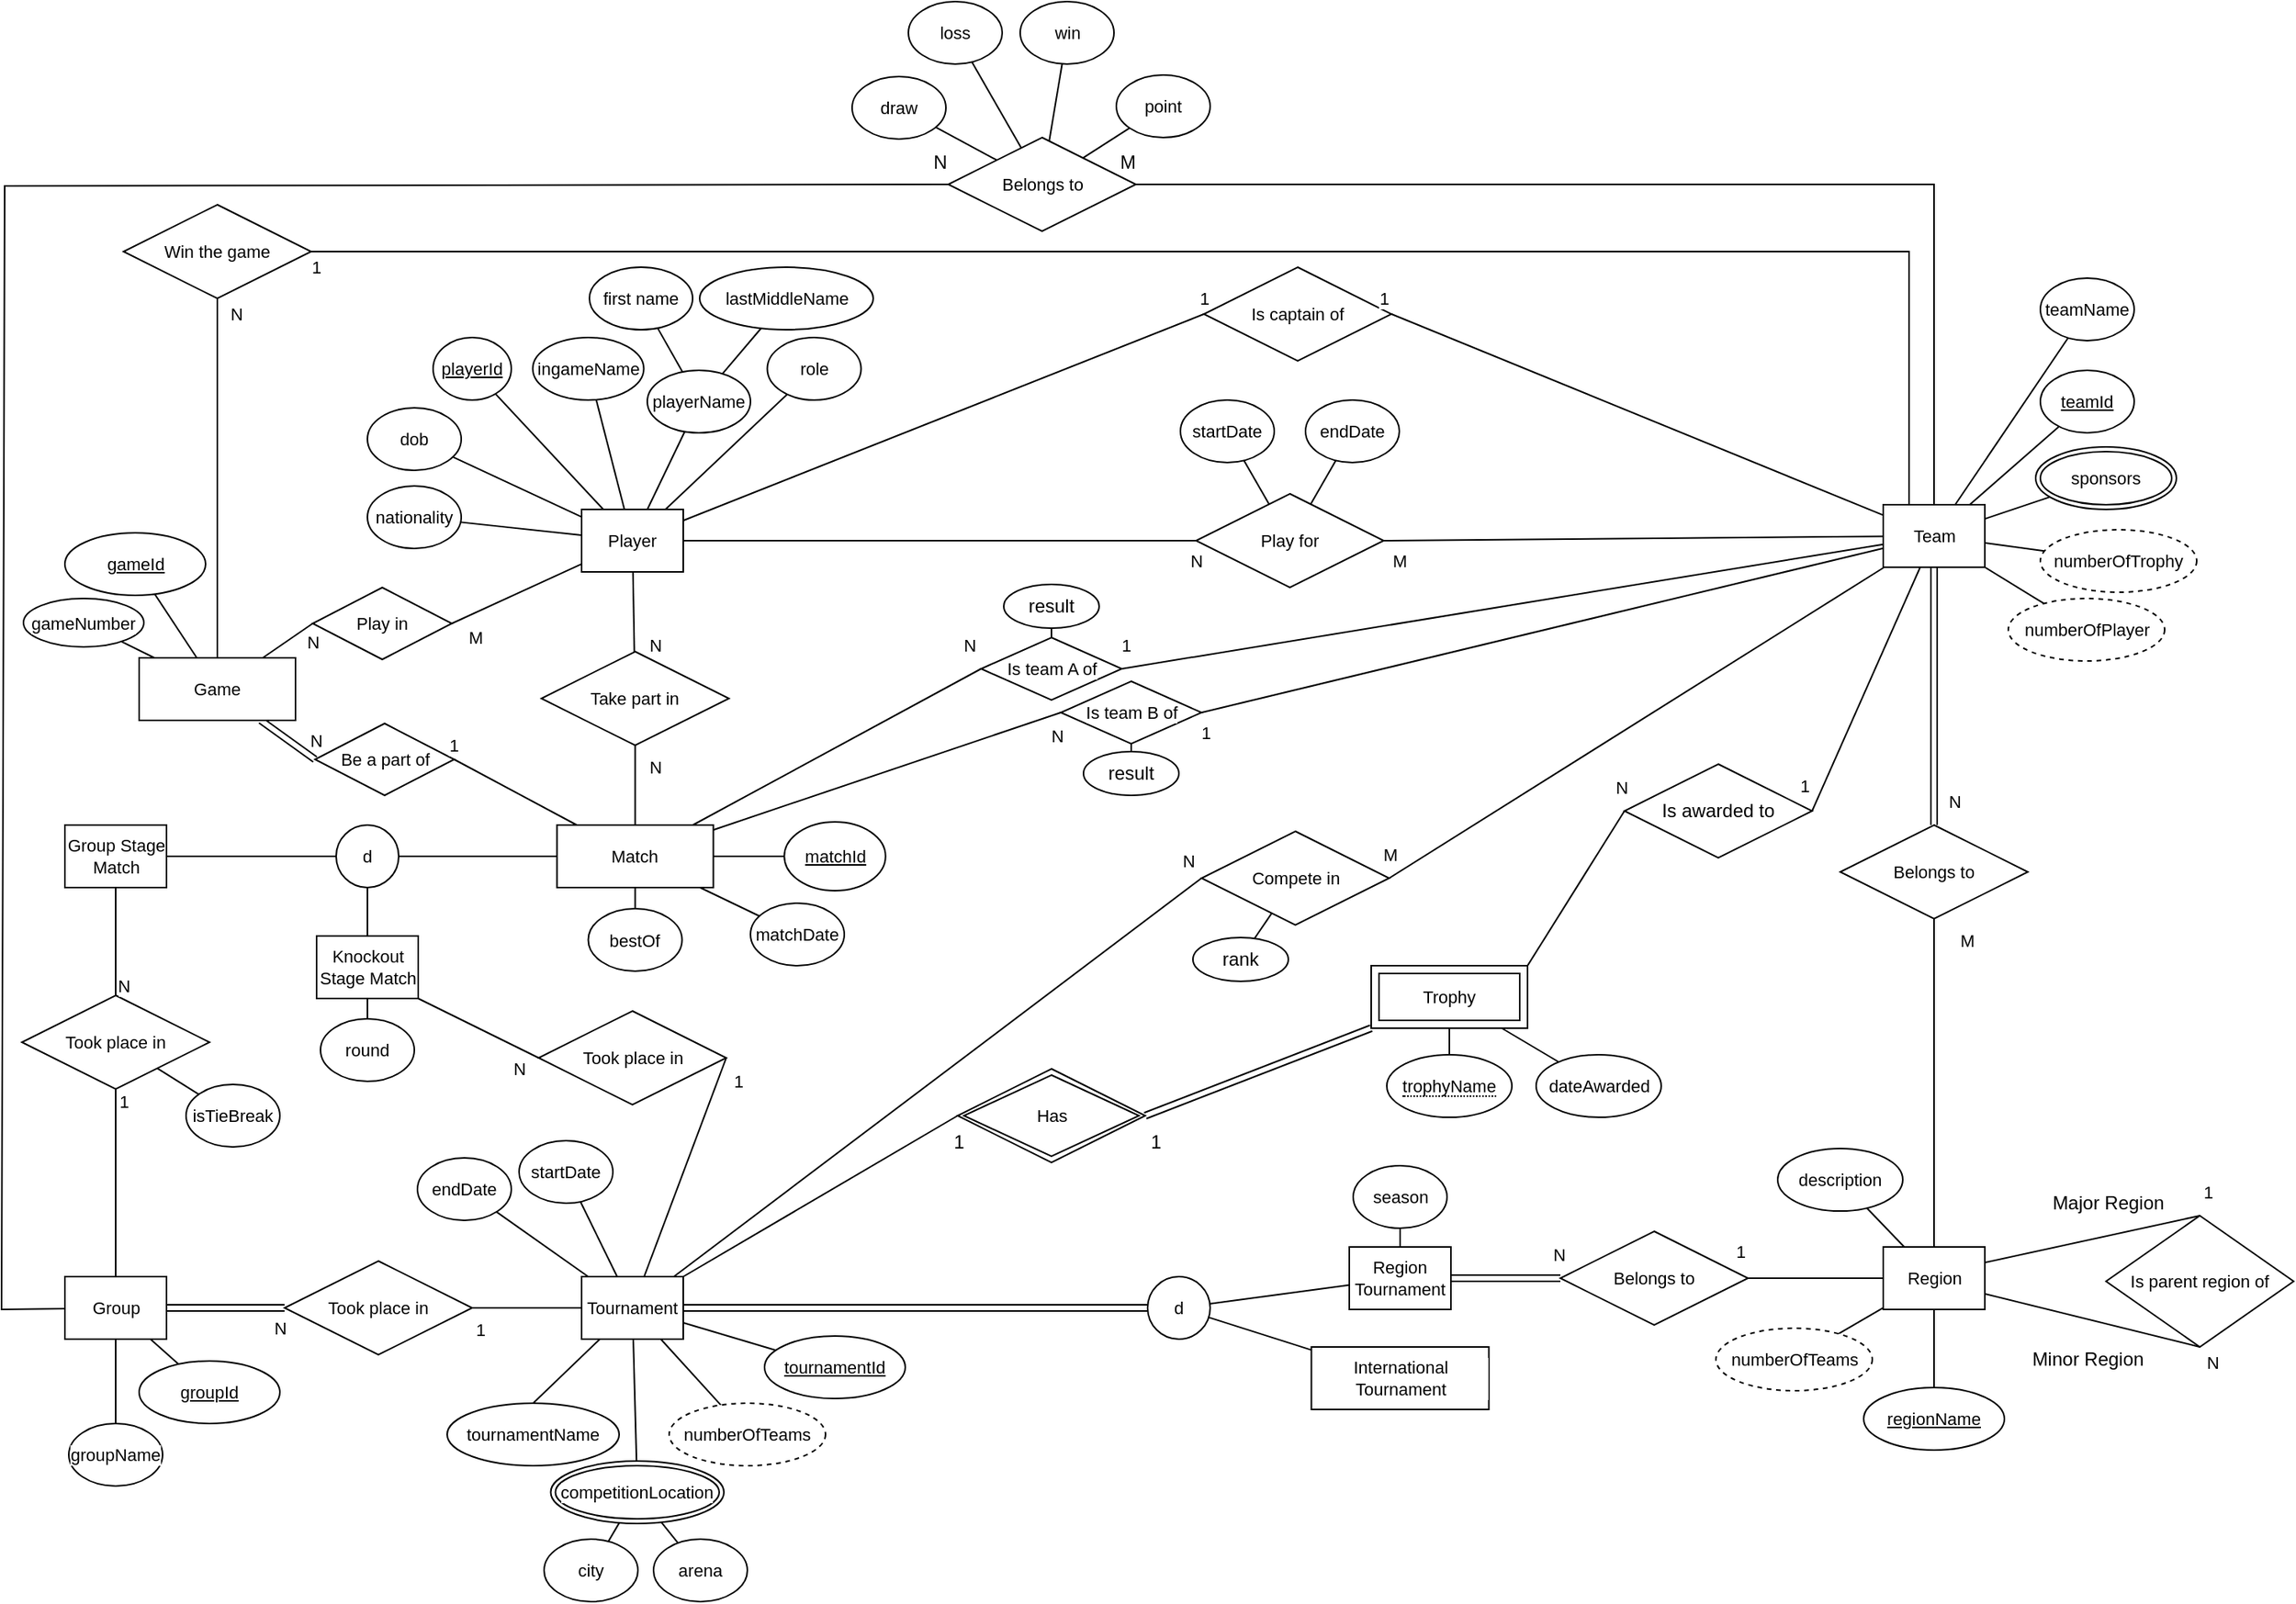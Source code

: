 <mxfile version="24.7.17" pages="2">
  <diagram name="ERD" id="QjuTqfYs076ZWg4kDuWV">
    <mxGraphModel dx="2593" dy="1445" grid="1" gridSize="10" guides="1" tooltips="1" connect="1" arrows="1" fold="1" page="0" pageScale="1" pageWidth="827" pageHeight="1169" background="none" math="0" shadow="0">
      <root>
        <mxCell id="0" />
        <mxCell id="1" parent="0" />
        <mxCell id="fJpas_aMie5ZIC00HAkX-1" value="Player" style="whiteSpace=wrap;html=1;align=center;fontFamily=Helvetica;fontSize=11;fontColor=default;labelBackgroundColor=default;" parent="1" vertex="1">
          <mxGeometry x="-49" y="75" width="65" height="40" as="geometry" />
        </mxCell>
        <mxCell id="fJpas_aMie5ZIC00HAkX-2" style="edgeStyle=none;shape=connector;rounded=0;orthogonalLoop=1;jettySize=auto;html=1;entryDx=0;entryDy=0;strokeColor=default;align=center;verticalAlign=middle;fontFamily=Helvetica;fontSize=11;fontColor=default;labelBackgroundColor=default;endArrow=none;endFill=0;" parent="1" source="fJpas_aMie5ZIC00HAkX-3" target="fJpas_aMie5ZIC00HAkX-1" edge="1">
          <mxGeometry relative="1" as="geometry" />
        </mxCell>
        <mxCell id="fJpas_aMie5ZIC00HAkX-3" value="dob" style="ellipse;whiteSpace=wrap;html=1;align=center;fontFamily=Helvetica;fontSize=11;fontColor=default;labelBackgroundColor=default;flipV=1;" parent="1" vertex="1">
          <mxGeometry x="-186" y="10" width="60" height="40" as="geometry" />
        </mxCell>
        <mxCell id="fJpas_aMie5ZIC00HAkX-4" value="playerId" style="ellipse;whiteSpace=wrap;html=1;align=center;fontStyle=4;fontFamily=Helvetica;fontSize=11;fontColor=default;labelBackgroundColor=default;flipV=1;" parent="1" vertex="1">
          <mxGeometry x="-143.99" y="-35" width="50" height="40" as="geometry" />
        </mxCell>
        <mxCell id="fJpas_aMie5ZIC00HAkX-5" style="edgeStyle=none;shape=connector;rounded=0;orthogonalLoop=1;jettySize=auto;html=1;entryDx=0;entryDy=0;entryPerimeter=0;strokeColor=default;align=center;verticalAlign=middle;fontFamily=Helvetica;fontSize=11;fontColor=default;labelBackgroundColor=default;endArrow=none;endFill=0;" parent="1" source="fJpas_aMie5ZIC00HAkX-4" target="fJpas_aMie5ZIC00HAkX-1" edge="1">
          <mxGeometry relative="1" as="geometry" />
        </mxCell>
        <mxCell id="fJpas_aMie5ZIC00HAkX-16" style="edgeStyle=none;shape=connector;rounded=0;orthogonalLoop=1;jettySize=auto;html=1;strokeColor=default;align=center;verticalAlign=middle;fontFamily=Helvetica;fontSize=11;fontColor=default;labelBackgroundColor=default;endArrow=none;endFill=0;" parent="1" source="fJpas_aMie5ZIC00HAkX-6" target="fJpas_aMie5ZIC00HAkX-1" edge="1">
          <mxGeometry relative="1" as="geometry" />
        </mxCell>
        <mxCell id="fJpas_aMie5ZIC00HAkX-6" value="nationality" style="ellipse;whiteSpace=wrap;html=1;align=center;fontFamily=Helvetica;fontSize=11;fontColor=default;labelBackgroundColor=default;flipV=1;" parent="1" vertex="1">
          <mxGeometry x="-186" y="60" width="60" height="40" as="geometry" />
        </mxCell>
        <mxCell id="fJpas_aMie5ZIC00HAkX-12" style="rounded=0;orthogonalLoop=1;jettySize=auto;html=1;strokeColor=default;endArrow=none;endFill=0;" parent="1" source="fJpas_aMie5ZIC00HAkX-9" target="fJpas_aMie5ZIC00HAkX-1" edge="1">
          <mxGeometry relative="1" as="geometry" />
        </mxCell>
        <mxCell id="fJpas_aMie5ZIC00HAkX-9" value="ingameName" style="ellipse;whiteSpace=wrap;html=1;align=center;fontFamily=Helvetica;fontSize=11;fontColor=default;labelBackgroundColor=default;flipV=1;" parent="1" vertex="1">
          <mxGeometry x="-80.25" y="-35" width="71" height="40" as="geometry" />
        </mxCell>
        <mxCell id="fJpas_aMie5ZIC00HAkX-14" style="edgeStyle=none;shape=connector;rounded=0;orthogonalLoop=1;jettySize=auto;html=1;strokeColor=default;align=center;verticalAlign=middle;fontFamily=Helvetica;fontSize=11;fontColor=default;labelBackgroundColor=default;endArrow=none;endFill=0;" parent="1" source="fJpas_aMie5ZIC00HAkX-10" target="fJpas_aMie5ZIC00HAkX-1" edge="1">
          <mxGeometry relative="1" as="geometry" />
        </mxCell>
        <mxCell id="fJpas_aMie5ZIC00HAkX-118" style="edgeStyle=none;shape=connector;rounded=0;orthogonalLoop=1;jettySize=auto;html=1;strokeColor=default;align=center;verticalAlign=middle;fontFamily=Helvetica;fontSize=11;fontColor=default;labelBackgroundColor=default;endArrow=none;endFill=0;" parent="1" source="fJpas_aMie5ZIC00HAkX-10" target="fJpas_aMie5ZIC00HAkX-97" edge="1">
          <mxGeometry relative="1" as="geometry" />
        </mxCell>
        <mxCell id="fJpas_aMie5ZIC00HAkX-119" style="edgeStyle=none;shape=connector;rounded=0;orthogonalLoop=1;jettySize=auto;html=1;strokeColor=default;align=center;verticalAlign=middle;fontFamily=Helvetica;fontSize=11;fontColor=default;labelBackgroundColor=default;endArrow=none;endFill=0;" parent="1" source="fJpas_aMie5ZIC00HAkX-10" target="fJpas_aMie5ZIC00HAkX-98" edge="1">
          <mxGeometry relative="1" as="geometry" />
        </mxCell>
        <mxCell id="fJpas_aMie5ZIC00HAkX-10" value="playerName" style="ellipse;whiteSpace=wrap;html=1;align=center;fontFamily=Helvetica;fontSize=11;fontColor=default;labelBackgroundColor=default;flipV=1;" parent="1" vertex="1">
          <mxGeometry x="-7" y="-14" width="66" height="40" as="geometry" />
        </mxCell>
        <mxCell id="fJpas_aMie5ZIC00HAkX-15" style="edgeStyle=none;shape=connector;rounded=0;orthogonalLoop=1;jettySize=auto;html=1;strokeColor=default;align=center;verticalAlign=middle;fontFamily=Helvetica;fontSize=11;fontColor=default;labelBackgroundColor=default;endArrow=none;endFill=0;" parent="1" source="fJpas_aMie5ZIC00HAkX-11" target="fJpas_aMie5ZIC00HAkX-1" edge="1">
          <mxGeometry relative="1" as="geometry" />
        </mxCell>
        <mxCell id="fJpas_aMie5ZIC00HAkX-11" value="role" style="ellipse;whiteSpace=wrap;html=1;align=center;fontFamily=Helvetica;fontSize=11;fontColor=default;labelBackgroundColor=default;flipV=1;" parent="1" vertex="1">
          <mxGeometry x="69.75" y="-35" width="60" height="40" as="geometry" />
        </mxCell>
        <mxCell id="fJpas_aMie5ZIC00HAkX-21" value="Team" style="whiteSpace=wrap;html=1;align=center;fontFamily=Helvetica;fontSize=11;fontColor=default;labelBackgroundColor=default;" parent="1" vertex="1">
          <mxGeometry x="783.5" y="72" width="65" height="40" as="geometry" />
        </mxCell>
        <mxCell id="fJpas_aMie5ZIC00HAkX-30" style="rounded=0;orthogonalLoop=1;jettySize=auto;html=1;strokeColor=default;endArrow=none;endFill=0;" parent="1" source="fJpas_aMie5ZIC00HAkX-31" target="fJpas_aMie5ZIC00HAkX-21" edge="1">
          <mxGeometry relative="1" as="geometry" />
        </mxCell>
        <mxCell id="fJpas_aMie5ZIC00HAkX-31" value="&lt;u&gt;teamId&lt;/u&gt;" style="ellipse;whiteSpace=wrap;html=1;align=center;fontFamily=Helvetica;fontSize=11;fontColor=default;labelBackgroundColor=default;flipV=1;" parent="1" vertex="1">
          <mxGeometry x="884" y="-14" width="60" height="40" as="geometry" />
        </mxCell>
        <mxCell id="fJpas_aMie5ZIC00HAkX-38" value="Region" style="whiteSpace=wrap;html=1;align=center;fontFamily=Helvetica;fontSize=11;fontColor=default;labelBackgroundColor=default;" parent="1" vertex="1">
          <mxGeometry x="783.5" y="547" width="65" height="40" as="geometry" />
        </mxCell>
        <mxCell id="fJpas_aMie5ZIC00HAkX-41" style="rounded=0;orthogonalLoop=1;jettySize=auto;html=1;strokeColor=default;endArrow=none;endFill=0;" parent="1" source="fJpas_aMie5ZIC00HAkX-42" target="fJpas_aMie5ZIC00HAkX-38" edge="1">
          <mxGeometry relative="1" as="geometry" />
        </mxCell>
        <mxCell id="fJpas_aMie5ZIC00HAkX-42" value="regionName" style="ellipse;whiteSpace=wrap;html=1;align=center;fontFamily=Helvetica;fontSize=11;fontColor=default;labelBackgroundColor=default;flipV=1;fontStyle=4" parent="1" vertex="1">
          <mxGeometry x="771" y="637" width="90" height="40" as="geometry" />
        </mxCell>
        <mxCell id="fJpas_aMie5ZIC00HAkX-82" style="edgeStyle=none;shape=link;rounded=0;orthogonalLoop=1;jettySize=auto;html=1;strokeColor=default;align=center;verticalAlign=middle;fontFamily=Helvetica;fontSize=11;fontColor=default;labelBackgroundColor=default;endArrow=none;endFill=0;" parent="1" source="fJpas_aMie5ZIC00HAkX-47" target="fJpas_aMie5ZIC00HAkX-81" edge="1">
          <mxGeometry relative="1" as="geometry" />
        </mxCell>
        <mxCell id="m6y0govJC5TdCKhgVr8m-4" style="rounded=0;orthogonalLoop=1;jettySize=auto;html=1;endArrow=none;endFill=0;exitX=1;exitY=0;exitDx=0;exitDy=0;entryX=0;entryY=0.5;entryDx=0;entryDy=0;" parent="1" source="fJpas_aMie5ZIC00HAkX-47" target="m6y0govJC5TdCKhgVr8m-11" edge="1">
          <mxGeometry relative="1" as="geometry">
            <mxPoint x="738" y="773" as="targetPoint" />
          </mxGeometry>
        </mxCell>
        <mxCell id="wX9nulocx6VRCnXDJnAP-2" style="rounded=0;orthogonalLoop=1;jettySize=auto;html=1;endArrow=none;endFill=0;" parent="1" source="fJpas_aMie5ZIC00HAkX-47" target="fJpas_aMie5ZIC00HAkX-103" edge="1">
          <mxGeometry relative="1" as="geometry" />
        </mxCell>
        <mxCell id="fJpas_aMie5ZIC00HAkX-47" value="Tournament" style="whiteSpace=wrap;html=1;align=center;fontFamily=Helvetica;fontSize=11;fontColor=default;labelBackgroundColor=default;flipV=1;" parent="1" vertex="1">
          <mxGeometry x="-49" y="566" width="65" height="40" as="geometry" />
        </mxCell>
        <mxCell id="fJpas_aMie5ZIC00HAkX-50" value="tournamentId" style="ellipse;whiteSpace=wrap;html=1;align=center;fontStyle=4;fontFamily=Helvetica;fontSize=11;fontColor=default;labelBackgroundColor=default;flipV=1;" parent="1" vertex="1">
          <mxGeometry x="68" y="604" width="90" height="40" as="geometry" />
        </mxCell>
        <mxCell id="fJpas_aMie5ZIC00HAkX-51" style="edgeStyle=none;shape=connector;rounded=0;orthogonalLoop=1;jettySize=auto;html=1;entryDx=0;entryDy=0;entryPerimeter=0;strokeColor=default;align=center;verticalAlign=middle;fontFamily=Helvetica;fontSize=11;fontColor=default;labelBackgroundColor=default;endArrow=none;endFill=0;" parent="1" source="fJpas_aMie5ZIC00HAkX-50" target="fJpas_aMie5ZIC00HAkX-47" edge="1">
          <mxGeometry relative="1" as="geometry" />
        </mxCell>
        <mxCell id="fJpas_aMie5ZIC00HAkX-52" style="edgeStyle=none;shape=connector;rounded=0;orthogonalLoop=1;jettySize=auto;html=1;strokeColor=default;align=center;verticalAlign=middle;fontFamily=Helvetica;fontSize=11;fontColor=default;labelBackgroundColor=default;endArrow=none;endFill=0;" parent="1" source="fJpas_aMie5ZIC00HAkX-53" target="fJpas_aMie5ZIC00HAkX-47" edge="1">
          <mxGeometry relative="1" as="geometry" />
        </mxCell>
        <mxCell id="fJpas_aMie5ZIC00HAkX-53" value="endDate" style="ellipse;whiteSpace=wrap;html=1;align=center;fontFamily=Helvetica;fontSize=11;fontColor=default;labelBackgroundColor=default;flipV=1;" parent="1" vertex="1">
          <mxGeometry x="-153.99" y="490" width="60" height="40" as="geometry" />
        </mxCell>
        <mxCell id="fJpas_aMie5ZIC00HAkX-54" style="edgeStyle=none;shape=connector;rounded=0;orthogonalLoop=1;jettySize=auto;html=1;strokeColor=default;align=center;verticalAlign=middle;fontFamily=Helvetica;fontSize=11;fontColor=default;labelBackgroundColor=default;endArrow=none;endFill=0;" parent="1" source="fJpas_aMie5ZIC00HAkX-55" target="fJpas_aMie5ZIC00HAkX-47" edge="1">
          <mxGeometry relative="1" as="geometry" />
        </mxCell>
        <mxCell id="fJpas_aMie5ZIC00HAkX-55" value="startDate" style="ellipse;whiteSpace=wrap;html=1;align=center;fontFamily=Helvetica;fontSize=11;fontColor=default;labelBackgroundColor=default;flipV=1;" parent="1" vertex="1">
          <mxGeometry x="-88.99" y="479" width="60" height="40" as="geometry" />
        </mxCell>
        <mxCell id="fJpas_aMie5ZIC00HAkX-56" style="rounded=0;orthogonalLoop=1;jettySize=auto;html=1;strokeColor=default;endArrow=none;endFill=0;exitX=0.5;exitY=0;exitDx=0;exitDy=0;" parent="1" source="fJpas_aMie5ZIC00HAkX-57" target="fJpas_aMie5ZIC00HAkX-47" edge="1">
          <mxGeometry relative="1" as="geometry" />
        </mxCell>
        <mxCell id="fJpas_aMie5ZIC00HAkX-57" value="tournamentName" style="ellipse;whiteSpace=wrap;html=1;align=center;fontFamily=Helvetica;fontSize=11;fontColor=default;labelBackgroundColor=default;flipV=1;" parent="1" vertex="1">
          <mxGeometry x="-135" y="647" width="110" height="40" as="geometry" />
        </mxCell>
        <mxCell id="fJpas_aMie5ZIC00HAkX-66" style="edgeStyle=none;shape=link;rounded=0;orthogonalLoop=1;jettySize=auto;html=1;strokeColor=default;align=center;verticalAlign=middle;fontFamily=Helvetica;fontSize=11;fontColor=default;labelBackgroundColor=default;endArrow=none;endFill=0;exitX=0.5;exitY=0;exitDx=0;exitDy=0;" parent="1" source="fJpas_aMie5ZIC00HAkX-65" target="fJpas_aMie5ZIC00HAkX-21" edge="1">
          <mxGeometry relative="1" as="geometry">
            <mxPoint x="552.5" y="200" as="sourcePoint" />
          </mxGeometry>
        </mxCell>
        <mxCell id="fJpas_aMie5ZIC00HAkX-67" style="edgeStyle=none;shape=connector;rounded=0;orthogonalLoop=1;jettySize=auto;html=1;strokeColor=default;align=center;verticalAlign=middle;fontFamily=Helvetica;fontSize=11;fontColor=default;labelBackgroundColor=default;endArrow=none;endFill=0;" parent="1" source="fJpas_aMie5ZIC00HAkX-65" target="fJpas_aMie5ZIC00HAkX-38" edge="1">
          <mxGeometry relative="1" as="geometry" />
        </mxCell>
        <mxCell id="fJpas_aMie5ZIC00HAkX-65" value="Belongs to" style="shape=rhombus;perimeter=rhombusPerimeter;whiteSpace=wrap;html=1;align=center;fontFamily=Helvetica;fontSize=11;fontColor=default;labelBackgroundColor=default;" parent="1" vertex="1">
          <mxGeometry x="756" y="277" width="120" height="60" as="geometry" />
        </mxCell>
        <mxCell id="fJpas_aMie5ZIC00HAkX-68" value="M" style="text;html=1;align=center;verticalAlign=middle;resizable=0;points=[];autosize=1;strokeColor=none;fillColor=none;fontFamily=Helvetica;fontSize=11;fontColor=default;labelBackgroundColor=default;" parent="1" vertex="1">
          <mxGeometry x="823.5" y="338" width="27" height="25" as="geometry" />
        </mxCell>
        <mxCell id="fJpas_aMie5ZIC00HAkX-69" value="N" style="text;html=1;align=center;verticalAlign=middle;resizable=0;points=[];autosize=1;strokeColor=none;fillColor=none;fontFamily=Helvetica;fontSize=11;fontColor=default;labelBackgroundColor=default;" parent="1" vertex="1">
          <mxGeometry x="813.5" y="247" width="30" height="30" as="geometry" />
        </mxCell>
        <mxCell id="fJpas_aMie5ZIC00HAkX-76" style="edgeStyle=none;shape=link;rounded=0;orthogonalLoop=1;jettySize=auto;html=1;strokeColor=default;align=center;verticalAlign=middle;fontFamily=Helvetica;fontSize=11;fontColor=default;labelBackgroundColor=default;endArrow=none;endFill=0;" parent="1" source="fJpas_aMie5ZIC00HAkX-70" target="fJpas_aMie5ZIC00HAkX-71" edge="1">
          <mxGeometry relative="1" as="geometry" />
        </mxCell>
        <mxCell id="fJpas_aMie5ZIC00HAkX-77" style="edgeStyle=none;shape=connector;rounded=0;orthogonalLoop=1;jettySize=auto;html=1;strokeColor=default;align=center;verticalAlign=middle;fontFamily=Helvetica;fontSize=11;fontColor=default;labelBackgroundColor=default;endArrow=none;endFill=0;exitX=1;exitY=0.5;exitDx=0;exitDy=0;" parent="1" source="fJpas_aMie5ZIC00HAkX-70" target="fJpas_aMie5ZIC00HAkX-38" edge="1">
          <mxGeometry relative="1" as="geometry" />
        </mxCell>
        <mxCell id="fJpas_aMie5ZIC00HAkX-70" value="Belongs to" style="shape=rhombus;perimeter=rhombusPerimeter;whiteSpace=wrap;html=1;align=center;fontFamily=Helvetica;fontSize=11;fontColor=default;labelBackgroundColor=default;" parent="1" vertex="1">
          <mxGeometry x="577" y="537" width="120" height="60" as="geometry" />
        </mxCell>
        <mxCell id="fJpas_aMie5ZIC00HAkX-83" style="edgeStyle=none;shape=connector;rounded=0;orthogonalLoop=1;jettySize=auto;html=1;strokeColor=default;align=center;verticalAlign=middle;fontFamily=Helvetica;fontSize=11;fontColor=default;labelBackgroundColor=default;endArrow=none;endFill=0;" parent="1" source="fJpas_aMie5ZIC00HAkX-71" target="fJpas_aMie5ZIC00HAkX-81" edge="1">
          <mxGeometry relative="1" as="geometry" />
        </mxCell>
        <mxCell id="fJpas_aMie5ZIC00HAkX-71" value="Region Tournament" style="whiteSpace=wrap;html=1;align=center;fontFamily=Helvetica;fontSize=11;fontColor=default;labelBackgroundColor=default;flipV=1;" parent="1" vertex="1">
          <mxGeometry x="442" y="547" width="65" height="40" as="geometry" />
        </mxCell>
        <mxCell id="fJpas_aMie5ZIC00HAkX-84" style="edgeStyle=none;shape=connector;rounded=0;orthogonalLoop=1;jettySize=auto;html=1;strokeColor=default;align=center;verticalAlign=middle;fontFamily=Helvetica;fontSize=11;fontColor=default;labelBackgroundColor=default;endArrow=none;endFill=0;" parent="1" source="fJpas_aMie5ZIC00HAkX-73" target="fJpas_aMie5ZIC00HAkX-81" edge="1">
          <mxGeometry relative="1" as="geometry" />
        </mxCell>
        <mxCell id="fJpas_aMie5ZIC00HAkX-73" value="International Tournament" style="whiteSpace=wrap;html=1;align=center;fontFamily=Helvetica;fontSize=11;fontColor=default;labelBackgroundColor=default;flipV=1;" parent="1" vertex="1">
          <mxGeometry x="417.75" y="611" width="113.5" height="40" as="geometry" />
        </mxCell>
        <mxCell id="fJpas_aMie5ZIC00HAkX-75" style="edgeStyle=none;shape=connector;rounded=0;orthogonalLoop=1;jettySize=auto;html=1;strokeColor=default;align=center;verticalAlign=middle;fontFamily=Helvetica;fontSize=11;fontColor=default;labelBackgroundColor=default;endArrow=none;endFill=0;" parent="1" source="fJpas_aMie5ZIC00HAkX-74" target="fJpas_aMie5ZIC00HAkX-71" edge="1">
          <mxGeometry relative="1" as="geometry" />
        </mxCell>
        <mxCell id="fJpas_aMie5ZIC00HAkX-74" value="season" style="ellipse;whiteSpace=wrap;html=1;align=center;fontFamily=Helvetica;fontSize=11;fontColor=default;labelBackgroundColor=default;flipV=1;" parent="1" vertex="1">
          <mxGeometry x="444.5" y="495" width="60" height="40" as="geometry" />
        </mxCell>
        <mxCell id="fJpas_aMie5ZIC00HAkX-81" value="d" style="ellipse;whiteSpace=wrap;html=1;aspect=fixed;fontFamily=Helvetica;fontSize=11;fontColor=default;labelBackgroundColor=default;" parent="1" vertex="1">
          <mxGeometry x="313" y="566" width="40" height="40" as="geometry" />
        </mxCell>
        <mxCell id="fJpas_aMie5ZIC00HAkX-86" style="edgeStyle=none;shape=connector;rounded=0;orthogonalLoop=1;jettySize=auto;html=1;strokeColor=default;align=center;verticalAlign=middle;fontFamily=Helvetica;fontSize=11;fontColor=default;labelBackgroundColor=default;endArrow=none;endFill=0;" parent="1" source="fJpas_aMie5ZIC00HAkX-85" target="fJpas_aMie5ZIC00HAkX-1" edge="1">
          <mxGeometry relative="1" as="geometry" />
        </mxCell>
        <mxCell id="fJpas_aMie5ZIC00HAkX-87" style="edgeStyle=none;shape=connector;rounded=0;orthogonalLoop=1;jettySize=auto;html=1;exitX=1;exitY=0.5;exitDx=0;exitDy=0;strokeColor=default;align=center;verticalAlign=middle;fontFamily=Helvetica;fontSize=11;fontColor=default;labelBackgroundColor=default;endArrow=none;endFill=0;" parent="1" source="fJpas_aMie5ZIC00HAkX-85" target="fJpas_aMie5ZIC00HAkX-21" edge="1">
          <mxGeometry relative="1" as="geometry" />
        </mxCell>
        <mxCell id="fJpas_aMie5ZIC00HAkX-85" value="Play for" style="shape=rhombus;perimeter=rhombusPerimeter;whiteSpace=wrap;html=1;align=center;fontFamily=Helvetica;fontSize=11;fontColor=default;labelBackgroundColor=default;" parent="1" vertex="1">
          <mxGeometry x="344" y="65" width="120" height="60" as="geometry" />
        </mxCell>
        <mxCell id="fJpas_aMie5ZIC00HAkX-88" value="N" style="text;html=1;align=center;verticalAlign=middle;resizable=0;points=[];autosize=1;strokeColor=none;fillColor=none;fontFamily=Helvetica;fontSize=11;fontColor=default;labelBackgroundColor=default;" parent="1" vertex="1">
          <mxGeometry x="329" y="93" width="30" height="30" as="geometry" />
        </mxCell>
        <mxCell id="fJpas_aMie5ZIC00HAkX-89" value="M" style="text;html=1;align=center;verticalAlign=middle;resizable=0;points=[];autosize=1;strokeColor=none;fillColor=none;fontFamily=Helvetica;fontSize=11;fontColor=default;labelBackgroundColor=default;" parent="1" vertex="1">
          <mxGeometry x="459" y="93" width="30" height="30" as="geometry" />
        </mxCell>
        <mxCell id="fJpas_aMie5ZIC00HAkX-91" style="edgeStyle=none;shape=connector;rounded=0;orthogonalLoop=1;jettySize=auto;html=1;strokeColor=default;align=center;verticalAlign=middle;fontFamily=Helvetica;fontSize=11;fontColor=default;labelBackgroundColor=default;endArrow=none;endFill=0;" parent="1" source="fJpas_aMie5ZIC00HAkX-90" target="fJpas_aMie5ZIC00HAkX-47" edge="1">
          <mxGeometry relative="1" as="geometry" />
        </mxCell>
        <mxCell id="fJpas_aMie5ZIC00HAkX-90" value="numberOfTeams" style="ellipse;whiteSpace=wrap;html=1;align=center;dashed=1;fontFamily=Helvetica;fontSize=11;fontColor=default;labelBackgroundColor=default;" parent="1" vertex="1">
          <mxGeometry x="7" y="647" width="100" height="40" as="geometry" />
        </mxCell>
        <mxCell id="fJpas_aMie5ZIC00HAkX-93" style="edgeStyle=none;shape=connector;rounded=0;orthogonalLoop=1;jettySize=auto;html=1;strokeColor=default;align=center;verticalAlign=middle;fontFamily=Helvetica;fontSize=11;fontColor=default;labelBackgroundColor=default;endArrow=none;endFill=0;" parent="1" source="fJpas_aMie5ZIC00HAkX-92" target="fJpas_aMie5ZIC00HAkX-85" edge="1">
          <mxGeometry relative="1" as="geometry" />
        </mxCell>
        <mxCell id="fJpas_aMie5ZIC00HAkX-92" value="startDate" style="ellipse;whiteSpace=wrap;html=1;align=center;fontFamily=Helvetica;fontSize=11;fontColor=default;labelBackgroundColor=default;flipV=1;" parent="1" vertex="1">
          <mxGeometry x="334" y="5" width="60" height="40" as="geometry" />
        </mxCell>
        <mxCell id="fJpas_aMie5ZIC00HAkX-95" style="edgeStyle=none;shape=connector;rounded=0;orthogonalLoop=1;jettySize=auto;html=1;strokeColor=default;align=center;verticalAlign=middle;fontFamily=Helvetica;fontSize=11;fontColor=default;labelBackgroundColor=default;endArrow=none;endFill=0;" parent="1" source="fJpas_aMie5ZIC00HAkX-94" target="fJpas_aMie5ZIC00HAkX-85" edge="1">
          <mxGeometry relative="1" as="geometry" />
        </mxCell>
        <mxCell id="fJpas_aMie5ZIC00HAkX-94" value="endDate" style="ellipse;whiteSpace=wrap;html=1;align=center;fontFamily=Helvetica;fontSize=11;fontColor=default;labelBackgroundColor=default;flipV=1;" parent="1" vertex="1">
          <mxGeometry x="414" y="5" width="60" height="40" as="geometry" />
        </mxCell>
        <mxCell id="fJpas_aMie5ZIC00HAkX-97" value="first name" style="ellipse;whiteSpace=wrap;html=1;align=center;fontFamily=Helvetica;fontSize=11;fontColor=default;labelBackgroundColor=default;flipV=1;" parent="1" vertex="1">
          <mxGeometry x="-44" y="-80" width="66" height="40" as="geometry" />
        </mxCell>
        <mxCell id="fJpas_aMie5ZIC00HAkX-98" value="lastMiddleName" style="ellipse;whiteSpace=wrap;html=1;align=center;fontFamily=Helvetica;fontSize=11;fontColor=default;labelBackgroundColor=default;flipV=1;" parent="1" vertex="1">
          <mxGeometry x="26.5" y="-80" width="111" height="40" as="geometry" />
        </mxCell>
        <mxCell id="fJpas_aMie5ZIC00HAkX-103" value="competitionLocation" style="ellipse;shape=doubleEllipse;margin=3;whiteSpace=wrap;html=1;align=center;fontFamily=Helvetica;fontSize=11;fontColor=default;labelBackgroundColor=default;" parent="1" vertex="1">
          <mxGeometry x="-68.75" y="684" width="110.75" height="40" as="geometry" />
        </mxCell>
        <mxCell id="fJpas_aMie5ZIC00HAkX-105" style="edgeStyle=none;shape=connector;rounded=0;orthogonalLoop=1;jettySize=auto;html=1;strokeColor=default;align=center;verticalAlign=middle;fontFamily=Helvetica;fontSize=11;fontColor=default;labelBackgroundColor=default;endArrow=none;endFill=0;exitX=1;exitY=0.5;exitDx=0;exitDy=0;" parent="1" source="fJpas_aMie5ZIC00HAkX-104" target="fJpas_aMie5ZIC00HAkX-21" edge="1">
          <mxGeometry relative="1" as="geometry" />
        </mxCell>
        <mxCell id="fJpas_aMie5ZIC00HAkX-106" style="edgeStyle=none;shape=connector;rounded=0;orthogonalLoop=1;jettySize=auto;html=1;strokeColor=default;align=center;verticalAlign=middle;fontFamily=Helvetica;fontSize=11;fontColor=default;labelBackgroundColor=default;endArrow=none;endFill=0;exitX=0;exitY=0.5;exitDx=0;exitDy=0;" parent="1" source="fJpas_aMie5ZIC00HAkX-104" target="fJpas_aMie5ZIC00HAkX-47" edge="1">
          <mxGeometry relative="1" as="geometry" />
        </mxCell>
        <mxCell id="fJpas_aMie5ZIC00HAkX-112" style="edgeStyle=none;shape=connector;rounded=0;orthogonalLoop=1;jettySize=auto;html=1;strokeColor=default;align=center;verticalAlign=middle;fontFamily=Helvetica;fontSize=11;fontColor=default;labelBackgroundColor=default;endArrow=none;endFill=0;" parent="1" source="fJpas_aMie5ZIC00HAkX-109" target="fJpas_aMie5ZIC00HAkX-103" edge="1">
          <mxGeometry relative="1" as="geometry" />
        </mxCell>
        <mxCell id="fJpas_aMie5ZIC00HAkX-109" value="city" style="ellipse;whiteSpace=wrap;html=1;align=center;fontFamily=Helvetica;fontSize=11;fontColor=default;labelBackgroundColor=default;flipV=1;" parent="1" vertex="1">
          <mxGeometry x="-73" y="734" width="60" height="40" as="geometry" />
        </mxCell>
        <mxCell id="fJpas_aMie5ZIC00HAkX-113" style="edgeStyle=none;shape=connector;rounded=0;orthogonalLoop=1;jettySize=auto;html=1;strokeColor=default;align=center;verticalAlign=middle;fontFamily=Helvetica;fontSize=11;fontColor=default;labelBackgroundColor=default;endArrow=none;endFill=0;" parent="1" source="fJpas_aMie5ZIC00HAkX-111" target="fJpas_aMie5ZIC00HAkX-103" edge="1">
          <mxGeometry relative="1" as="geometry" />
        </mxCell>
        <mxCell id="fJpas_aMie5ZIC00HAkX-111" value="arena" style="ellipse;whiteSpace=wrap;html=1;align=center;fontFamily=Helvetica;fontSize=11;fontColor=default;labelBackgroundColor=default;flipV=1;" parent="1" vertex="1">
          <mxGeometry x="-3" y="734" width="60" height="40" as="geometry" />
        </mxCell>
        <mxCell id="fJpas_aMie5ZIC00HAkX-115" style="edgeStyle=none;shape=connector;rounded=0;orthogonalLoop=1;jettySize=auto;html=1;strokeColor=default;align=center;verticalAlign=middle;fontFamily=Helvetica;fontSize=11;fontColor=default;labelBackgroundColor=default;endArrow=none;endFill=0;" parent="1" source="fJpas_aMie5ZIC00HAkX-114" target="fJpas_aMie5ZIC00HAkX-21" edge="1">
          <mxGeometry relative="1" as="geometry" />
        </mxCell>
        <mxCell id="fJpas_aMie5ZIC00HAkX-114" value="sponsors" style="ellipse;shape=doubleEllipse;margin=3;whiteSpace=wrap;html=1;align=center;fontFamily=Helvetica;fontSize=11;fontColor=default;labelBackgroundColor=default;direction=south;" parent="1" vertex="1">
          <mxGeometry x="881" y="35" width="90" height="40" as="geometry" />
        </mxCell>
        <mxCell id="fJpas_aMie5ZIC00HAkX-116" value="1" style="text;html=1;align=center;verticalAlign=middle;resizable=0;points=[];autosize=1;strokeColor=none;fillColor=none;fontFamily=Helvetica;fontSize=11;fontColor=default;labelBackgroundColor=default;" parent="1" vertex="1">
          <mxGeometry x="676.5" y="535" width="30" height="30" as="geometry" />
        </mxCell>
        <mxCell id="fJpas_aMie5ZIC00HAkX-117" value="N" style="text;html=1;align=center;verticalAlign=middle;resizable=0;points=[];autosize=1;strokeColor=none;fillColor=none;fontFamily=Helvetica;fontSize=11;fontColor=default;labelBackgroundColor=default;" parent="1" vertex="1">
          <mxGeometry x="560.5" y="537" width="30" height="30" as="geometry" />
        </mxCell>
        <mxCell id="fJpas_aMie5ZIC00HAkX-130" style="edgeStyle=none;rounded=0;orthogonalLoop=1;jettySize=auto;html=1;entryX=0;entryY=0.5;entryDx=0;entryDy=0;strokeColor=default;align=center;verticalAlign=middle;fontFamily=Helvetica;fontSize=11;fontColor=default;labelBackgroundColor=default;endArrow=none;endFill=0;" parent="1" source="fJpas_aMie5ZIC00HAkX-120" target="fJpas_aMie5ZIC00HAkX-128" edge="1">
          <mxGeometry relative="1" as="geometry" />
        </mxCell>
        <mxCell id="fJpas_aMie5ZIC00HAkX-131" style="edgeStyle=none;rounded=0;orthogonalLoop=1;jettySize=auto;html=1;entryX=0;entryY=0.5;entryDx=0;entryDy=0;strokeColor=default;align=center;verticalAlign=middle;fontFamily=Helvetica;fontSize=11;fontColor=default;labelBackgroundColor=default;endArrow=none;endFill=0;" parent="1" source="fJpas_aMie5ZIC00HAkX-120" target="fJpas_aMie5ZIC00HAkX-129" edge="1">
          <mxGeometry relative="1" as="geometry" />
        </mxCell>
        <mxCell id="wX9nulocx6VRCnXDJnAP-17" style="edgeStyle=none;shape=connector;rounded=0;orthogonalLoop=1;jettySize=auto;html=1;strokeColor=default;align=center;verticalAlign=middle;fontFamily=Helvetica;fontSize=11;fontColor=default;labelBackgroundColor=default;endArrow=none;endFill=0;" parent="1" source="fJpas_aMie5ZIC00HAkX-120" target="wX9nulocx6VRCnXDJnAP-14" edge="1">
          <mxGeometry relative="1" as="geometry" />
        </mxCell>
        <mxCell id="fJpas_aMie5ZIC00HAkX-120" value="Match" style="whiteSpace=wrap;html=1;align=center;fontFamily=Helvetica;fontSize=11;fontColor=default;labelBackgroundColor=default;" parent="1" vertex="1">
          <mxGeometry x="-64.75" y="277" width="100" height="40" as="geometry" />
        </mxCell>
        <mxCell id="fJpas_aMie5ZIC00HAkX-122" style="edgeStyle=none;shape=connector;rounded=0;orthogonalLoop=1;jettySize=auto;html=1;strokeColor=default;align=center;verticalAlign=middle;fontFamily=Helvetica;fontSize=11;fontColor=default;labelBackgroundColor=default;endArrow=none;endFill=0;" parent="1" source="fJpas_aMie5ZIC00HAkX-121" target="fJpas_aMie5ZIC00HAkX-120" edge="1">
          <mxGeometry relative="1" as="geometry" />
        </mxCell>
        <mxCell id="fJpas_aMie5ZIC00HAkX-121" value="matchId" style="ellipse;whiteSpace=wrap;html=1;align=center;fontStyle=4;fontFamily=Helvetica;fontSize=11;fontColor=default;labelBackgroundColor=default;flipV=1;" parent="1" vertex="1">
          <mxGeometry x="80.63" y="275" width="64.75" height="44" as="geometry" />
        </mxCell>
        <mxCell id="NF3LTUQ_bPjJrq3eggiO-4" style="rounded=0;orthogonalLoop=1;jettySize=auto;html=1;endArrow=none;endFill=0;" parent="1" source="fJpas_aMie5ZIC00HAkX-123" target="fJpas_aMie5ZIC00HAkX-120" edge="1">
          <mxGeometry relative="1" as="geometry" />
        </mxCell>
        <mxCell id="fJpas_aMie5ZIC00HAkX-123" value="matchDate" style="ellipse;whiteSpace=wrap;html=1;align=center;fontFamily=Helvetica;fontSize=11;fontColor=default;labelBackgroundColor=default;flipV=1;" parent="1" vertex="1">
          <mxGeometry x="59" y="327" width="60" height="40" as="geometry" />
        </mxCell>
        <mxCell id="fJpas_aMie5ZIC00HAkX-126" style="edgeStyle=none;rounded=0;orthogonalLoop=1;jettySize=auto;html=1;strokeColor=default;align=center;verticalAlign=middle;fontFamily=Helvetica;fontSize=11;fontColor=default;labelBackgroundColor=default;endArrow=none;endFill=0;exitX=1;exitY=0.5;exitDx=0;exitDy=0;" parent="1" source="fJpas_aMie5ZIC00HAkX-125" target="fJpas_aMie5ZIC00HAkX-47" edge="1">
          <mxGeometry relative="1" as="geometry" />
        </mxCell>
        <mxCell id="fJpas_aMie5ZIC00HAkX-127" style="edgeStyle=none;shape=connector;rounded=0;orthogonalLoop=1;jettySize=auto;html=1;strokeColor=default;align=center;verticalAlign=middle;fontFamily=Helvetica;fontSize=11;fontColor=default;labelBackgroundColor=default;endArrow=none;endFill=0;exitX=0;exitY=0.5;exitDx=0;exitDy=0;entryX=1;entryY=1;entryDx=0;entryDy=0;" parent="1" target="wX9nulocx6VRCnXDJnAP-21" edge="1" source="fJpas_aMie5ZIC00HAkX-125">
          <mxGeometry relative="1" as="geometry">
            <mxPoint x="-16.5" y="413" as="sourcePoint" />
          </mxGeometry>
        </mxCell>
        <mxCell id="fJpas_aMie5ZIC00HAkX-132" style="edgeStyle=none;shape=connector;rounded=0;orthogonalLoop=1;jettySize=auto;html=1;strokeColor=default;align=center;verticalAlign=middle;fontFamily=Helvetica;fontSize=11;fontColor=default;labelBackgroundColor=default;endArrow=none;endFill=0;exitX=1;exitY=0.5;exitDx=0;exitDy=0;" parent="1" source="fJpas_aMie5ZIC00HAkX-128" target="fJpas_aMie5ZIC00HAkX-21" edge="1">
          <mxGeometry relative="1" as="geometry" />
        </mxCell>
        <mxCell id="m6y0govJC5TdCKhgVr8m-15" style="rounded=0;orthogonalLoop=1;jettySize=auto;html=1;endArrow=none;endFill=0;" parent="1" source="fJpas_aMie5ZIC00HAkX-128" target="m6y0govJC5TdCKhgVr8m-14" edge="1">
          <mxGeometry relative="1" as="geometry" />
        </mxCell>
        <mxCell id="fJpas_aMie5ZIC00HAkX-128" value="Is team A of" style="shape=rhombus;perimeter=rhombusPerimeter;whiteSpace=wrap;html=1;align=center;fontFamily=Helvetica;fontSize=11;fontColor=default;labelBackgroundColor=default;" parent="1" vertex="1">
          <mxGeometry x="206.5" y="157" width="90" height="40" as="geometry" />
        </mxCell>
        <mxCell id="fJpas_aMie5ZIC00HAkX-133" style="edgeStyle=none;shape=connector;rounded=0;orthogonalLoop=1;jettySize=auto;html=1;strokeColor=default;align=center;verticalAlign=middle;fontFamily=Helvetica;fontSize=11;fontColor=default;labelBackgroundColor=default;endArrow=none;endFill=0;exitX=1;exitY=0.5;exitDx=0;exitDy=0;" parent="1" source="fJpas_aMie5ZIC00HAkX-129" target="fJpas_aMie5ZIC00HAkX-21" edge="1">
          <mxGeometry relative="1" as="geometry" />
        </mxCell>
        <mxCell id="m6y0govJC5TdCKhgVr8m-17" style="edgeStyle=none;shape=connector;rounded=0;orthogonalLoop=1;jettySize=auto;html=1;strokeColor=default;align=center;verticalAlign=middle;fontFamily=Helvetica;fontSize=11;fontColor=default;labelBackgroundColor=default;endArrow=none;endFill=0;" parent="1" source="fJpas_aMie5ZIC00HAkX-129" target="m6y0govJC5TdCKhgVr8m-16" edge="1">
          <mxGeometry relative="1" as="geometry" />
        </mxCell>
        <mxCell id="fJpas_aMie5ZIC00HAkX-129" value="Is team B of" style="shape=rhombus;perimeter=rhombusPerimeter;whiteSpace=wrap;html=1;align=center;fontFamily=Helvetica;fontSize=11;fontColor=default;labelBackgroundColor=default;" parent="1" vertex="1">
          <mxGeometry x="257.5" y="185" width="90" height="40" as="geometry" />
        </mxCell>
        <mxCell id="fJpas_aMie5ZIC00HAkX-134" value="N" style="text;html=1;align=center;verticalAlign=middle;resizable=0;points=[];autosize=1;strokeColor=none;fillColor=none;fontFamily=Helvetica;fontSize=11;fontColor=default;labelBackgroundColor=default;" parent="1" vertex="1">
          <mxGeometry x="184" y="147" width="30" height="30" as="geometry" />
        </mxCell>
        <mxCell id="fJpas_aMie5ZIC00HAkX-137" value="1" style="text;html=1;align=center;verticalAlign=middle;resizable=0;points=[];autosize=1;strokeColor=none;fillColor=none;fontFamily=Helvetica;fontSize=11;fontColor=default;labelBackgroundColor=default;" parent="1" vertex="1">
          <mxGeometry x="284" y="147" width="30" height="30" as="geometry" />
        </mxCell>
        <mxCell id="fJpas_aMie5ZIC00HAkX-138" value="1" style="text;html=1;align=center;verticalAlign=middle;resizable=0;points=[];autosize=1;strokeColor=none;fillColor=none;fontFamily=Helvetica;fontSize=11;fontColor=default;labelBackgroundColor=default;" parent="1" vertex="1">
          <mxGeometry x="335" y="203" width="30" height="30" as="geometry" />
        </mxCell>
        <mxCell id="fJpas_aMie5ZIC00HAkX-139" value="N" style="text;html=1;align=center;verticalAlign=middle;resizable=0;points=[];autosize=1;strokeColor=none;fillColor=none;fontFamily=Helvetica;fontSize=11;fontColor=default;labelBackgroundColor=default;" parent="1" vertex="1">
          <mxGeometry x="240" y="205" width="30" height="30" as="geometry" />
        </mxCell>
        <mxCell id="fJpas_aMie5ZIC00HAkX-156" style="edgeStyle=none;shape=connector;rounded=0;orthogonalLoop=1;jettySize=auto;html=1;strokeColor=default;align=center;verticalAlign=middle;fontFamily=Helvetica;fontSize=11;fontColor=default;labelBackgroundColor=default;endArrow=none;endFill=0;exitX=1;exitY=0.5;exitDx=0;exitDy=0;" parent="1" source="fJpas_aMie5ZIC00HAkX-155" target="fJpas_aMie5ZIC00HAkX-21" edge="1">
          <mxGeometry relative="1" as="geometry" />
        </mxCell>
        <mxCell id="fJpas_aMie5ZIC00HAkX-157" style="edgeStyle=none;shape=connector;rounded=0;orthogonalLoop=1;jettySize=auto;html=1;strokeColor=default;align=center;verticalAlign=middle;fontFamily=Helvetica;fontSize=11;fontColor=default;labelBackgroundColor=default;endArrow=none;endFill=0;exitX=0;exitY=0.5;exitDx=0;exitDy=0;" parent="1" source="fJpas_aMie5ZIC00HAkX-155" target="fJpas_aMie5ZIC00HAkX-1" edge="1">
          <mxGeometry relative="1" as="geometry" />
        </mxCell>
        <mxCell id="fJpas_aMie5ZIC00HAkX-155" value="Is captain of" style="shape=rhombus;perimeter=rhombusPerimeter;whiteSpace=wrap;html=1;align=center;fontFamily=Helvetica;fontSize=11;fontColor=default;labelBackgroundColor=default;" parent="1" vertex="1">
          <mxGeometry x="349" y="-80" width="120" height="60" as="geometry" />
        </mxCell>
        <mxCell id="fJpas_aMie5ZIC00HAkX-158" value="1" style="text;html=1;align=center;verticalAlign=middle;resizable=0;points=[];autosize=1;strokeColor=none;fillColor=none;fontFamily=Helvetica;fontSize=11;fontColor=default;labelBackgroundColor=default;" parent="1" vertex="1">
          <mxGeometry x="449" y="-75" width="30" height="30" as="geometry" />
        </mxCell>
        <mxCell id="fJpas_aMie5ZIC00HAkX-159" value="1" style="text;html=1;align=center;verticalAlign=middle;resizable=0;points=[];autosize=1;strokeColor=none;fillColor=none;fontFamily=Helvetica;fontSize=11;fontColor=default;labelBackgroundColor=default;" parent="1" vertex="1">
          <mxGeometry x="334" y="-75" width="30" height="30" as="geometry" />
        </mxCell>
        <mxCell id="lP6sr1MbRHoWhHon_gvg-2" style="rounded=0;orthogonalLoop=1;jettySize=auto;html=1;entryX=1;entryY=0.25;entryDx=0;entryDy=0;endArrow=none;endFill=0;exitX=0.5;exitY=0;exitDx=0;exitDy=0;" parent="1" source="lP6sr1MbRHoWhHon_gvg-1" target="fJpas_aMie5ZIC00HAkX-38" edge="1">
          <mxGeometry relative="1" as="geometry" />
        </mxCell>
        <mxCell id="lP6sr1MbRHoWhHon_gvg-4" style="edgeStyle=none;shape=connector;rounded=0;orthogonalLoop=1;jettySize=auto;html=1;entryX=1;entryY=0.75;entryDx=0;entryDy=0;strokeColor=default;align=center;verticalAlign=middle;fontFamily=Helvetica;fontSize=11;fontColor=default;labelBackgroundColor=default;endArrow=none;endFill=0;exitX=0.5;exitY=1;exitDx=0;exitDy=0;" parent="1" source="lP6sr1MbRHoWhHon_gvg-1" target="fJpas_aMie5ZIC00HAkX-38" edge="1">
          <mxGeometry relative="1" as="geometry" />
        </mxCell>
        <mxCell id="lP6sr1MbRHoWhHon_gvg-1" value="Is parent region of" style="shape=rhombus;perimeter=rhombusPerimeter;whiteSpace=wrap;html=1;align=center;fontFamily=Helvetica;fontSize=11;fontColor=default;labelBackgroundColor=default;" parent="1" vertex="1">
          <mxGeometry x="926" y="527" width="120" height="84" as="geometry" />
        </mxCell>
        <mxCell id="lP6sr1MbRHoWhHon_gvg-5" value="N" style="text;html=1;align=center;verticalAlign=middle;resizable=0;points=[];autosize=1;strokeColor=none;fillColor=none;fontFamily=Helvetica;fontSize=11;fontColor=default;labelBackgroundColor=default;" parent="1" vertex="1">
          <mxGeometry x="979" y="606" width="30" height="30" as="geometry" />
        </mxCell>
        <mxCell id="lP6sr1MbRHoWhHon_gvg-6" value="1" style="text;html=1;align=center;verticalAlign=middle;resizable=0;points=[];autosize=1;strokeColor=none;fillColor=none;fontFamily=Helvetica;fontSize=11;fontColor=default;labelBackgroundColor=default;" parent="1" vertex="1">
          <mxGeometry x="976" y="497" width="30" height="30" as="geometry" />
        </mxCell>
        <mxCell id="lP6sr1MbRHoWhHon_gvg-7" value="Trophy" style="shape=ext;margin=3;double=1;whiteSpace=wrap;html=1;align=center;fontFamily=Helvetica;fontSize=11;fontColor=default;labelBackgroundColor=default;" parent="1" vertex="1">
          <mxGeometry x="456" y="367" width="100" height="40" as="geometry" />
        </mxCell>
        <mxCell id="lP6sr1MbRHoWhHon_gvg-9" style="edgeStyle=none;rounded=0;orthogonalLoop=1;jettySize=auto;html=1;strokeColor=default;align=center;verticalAlign=middle;fontFamily=Helvetica;fontSize=11;fontColor=default;labelBackgroundColor=default;endArrow=none;endFill=0;exitX=0;exitY=0.5;exitDx=0;exitDy=0;entryX=1;entryY=0;entryDx=0;entryDy=0;" parent="1" source="m6y0govJC5TdCKhgVr8m-12" target="lP6sr1MbRHoWhHon_gvg-7" edge="1">
          <mxGeometry relative="1" as="geometry">
            <mxPoint x="510" y="361" as="sourcePoint" />
          </mxGeometry>
        </mxCell>
        <mxCell id="lP6sr1MbRHoWhHon_gvg-10" style="edgeStyle=none;shape=connector;rounded=0;orthogonalLoop=1;jettySize=auto;html=1;strokeColor=default;align=center;verticalAlign=middle;fontFamily=Helvetica;fontSize=11;fontColor=default;labelBackgroundColor=default;endArrow=none;endFill=0;exitX=1;exitY=0.5;exitDx=0;exitDy=0;" parent="1" source="m6y0govJC5TdCKhgVr8m-12" target="fJpas_aMie5ZIC00HAkX-21" edge="1">
          <mxGeometry relative="1" as="geometry">
            <mxPoint x="630" y="90" as="sourcePoint" />
          </mxGeometry>
        </mxCell>
        <mxCell id="lP6sr1MbRHoWhHon_gvg-12" style="edgeStyle=none;shape=connector;rounded=0;orthogonalLoop=1;jettySize=auto;html=1;strokeColor=default;align=center;verticalAlign=middle;fontFamily=Helvetica;fontSize=11;fontColor=default;labelBackgroundColor=default;endArrow=none;endFill=0;" parent="1" source="lP6sr1MbRHoWhHon_gvg-11" target="lP6sr1MbRHoWhHon_gvg-7" edge="1">
          <mxGeometry relative="1" as="geometry" />
        </mxCell>
        <mxCell id="lP6sr1MbRHoWhHon_gvg-11" value="&lt;span style=&quot;border-bottom: 1px dotted&quot;&gt;trophyName&lt;/span&gt;" style="ellipse;whiteSpace=wrap;html=1;align=center;fontFamily=Helvetica;fontSize=11;fontColor=default;labelBackgroundColor=default;" parent="1" vertex="1">
          <mxGeometry x="466" y="424" width="80" height="40" as="geometry" />
        </mxCell>
        <mxCell id="lP6sr1MbRHoWhHon_gvg-14" style="edgeStyle=none;shape=connector;rounded=0;orthogonalLoop=1;jettySize=auto;html=1;strokeColor=default;align=center;verticalAlign=middle;fontFamily=Helvetica;fontSize=11;fontColor=default;labelBackgroundColor=default;endArrow=none;endFill=0;" parent="1" source="lP6sr1MbRHoWhHon_gvg-13" target="lP6sr1MbRHoWhHon_gvg-7" edge="1">
          <mxGeometry relative="1" as="geometry" />
        </mxCell>
        <mxCell id="lP6sr1MbRHoWhHon_gvg-13" value="dateAwarded" style="ellipse;whiteSpace=wrap;html=1;align=center;fontFamily=Helvetica;fontSize=11;fontColor=default;labelBackgroundColor=default;" parent="1" vertex="1">
          <mxGeometry x="561.5" y="424" width="80" height="40" as="geometry" />
        </mxCell>
        <mxCell id="lP6sr1MbRHoWhHon_gvg-15" value="N" style="text;html=1;align=center;verticalAlign=middle;resizable=0;points=[];autosize=1;strokeColor=none;fillColor=none;fontFamily=Helvetica;fontSize=11;fontColor=default;labelBackgroundColor=default;" parent="1" vertex="1">
          <mxGeometry x="601" y="238" width="30" height="30" as="geometry" />
        </mxCell>
        <mxCell id="lP6sr1MbRHoWhHon_gvg-16" value="1" style="text;html=1;align=center;verticalAlign=middle;resizable=0;points=[];autosize=1;strokeColor=none;fillColor=none;fontFamily=Helvetica;fontSize=11;fontColor=default;labelBackgroundColor=default;" parent="1" vertex="1">
          <mxGeometry x="718" y="237" width="30" height="30" as="geometry" />
        </mxCell>
        <mxCell id="m6y0govJC5TdCKhgVr8m-5" style="rounded=0;orthogonalLoop=1;jettySize=auto;html=1;entryX=0;entryY=1;entryDx=0;entryDy=0;shape=link;exitX=1;exitY=0.5;exitDx=0;exitDy=0;" parent="1" source="m6y0govJC5TdCKhgVr8m-11" target="lP6sr1MbRHoWhHon_gvg-7" edge="1">
          <mxGeometry relative="1" as="geometry">
            <mxPoint x="798.538" y="743.269" as="sourcePoint" />
          </mxGeometry>
        </mxCell>
        <mxCell id="m6y0govJC5TdCKhgVr8m-12" value="Is awarded to" style="shape=rhombus;perimeter=rhombusPerimeter;whiteSpace=wrap;html=1;align=center;" parent="1" vertex="1">
          <mxGeometry x="618" y="238" width="120" height="60" as="geometry" />
        </mxCell>
        <mxCell id="m6y0govJC5TdCKhgVr8m-14" value="result" style="ellipse;whiteSpace=wrap;html=1;align=center;" parent="1" vertex="1">
          <mxGeometry x="221" y="123" width="61" height="28" as="geometry" />
        </mxCell>
        <mxCell id="m6y0govJC5TdCKhgVr8m-16" value="result" style="ellipse;whiteSpace=wrap;html=1;align=center;" parent="1" vertex="1">
          <mxGeometry x="272" y="230" width="61" height="28" as="geometry" />
        </mxCell>
        <mxCell id="NF3LTUQ_bPjJrq3eggiO-5" value="" style="group" parent="1" vertex="1" connectable="0">
          <mxGeometry x="315" y="281" width="170" height="62" as="geometry" />
        </mxCell>
        <mxCell id="fJpas_aMie5ZIC00HAkX-104" value="Compete in" style="shape=rhombus;perimeter=rhombusPerimeter;whiteSpace=wrap;html=1;align=center;fontFamily=Helvetica;fontSize=11;fontColor=default;labelBackgroundColor=default;" parent="NF3LTUQ_bPjJrq3eggiO-5" vertex="1">
          <mxGeometry x="32.5" width="120" height="60" as="geometry" />
        </mxCell>
        <mxCell id="fJpas_aMie5ZIC00HAkX-107" value="M" style="text;html=1;align=center;verticalAlign=middle;resizable=0;points=[];autosize=1;strokeColor=none;fillColor=none;fontFamily=Helvetica;fontSize=11;fontColor=default;labelBackgroundColor=default;" parent="NF3LTUQ_bPjJrq3eggiO-5" vertex="1">
          <mxGeometry x="138" width="30" height="30" as="geometry" />
        </mxCell>
        <mxCell id="fJpas_aMie5ZIC00HAkX-108" value="&lt;div&gt;N&lt;/div&gt;" style="text;html=1;align=center;verticalAlign=middle;resizable=0;points=[];autosize=1;strokeColor=none;fillColor=none;fontFamily=Helvetica;fontSize=11;fontColor=default;labelBackgroundColor=default;" parent="NF3LTUQ_bPjJrq3eggiO-5" vertex="1">
          <mxGeometry x="9" y="4" width="30" height="30" as="geometry" />
        </mxCell>
        <mxCell id="NF3LTUQ_bPjJrq3eggiO-6" value="" style="group" parent="1" vertex="1" connectable="0">
          <mxGeometry x="160" y="433" width="151.5" height="60" as="geometry" />
        </mxCell>
        <mxCell id="m6y0govJC5TdCKhgVr8m-7" value="1" style="text;html=1;align=center;verticalAlign=middle;resizable=0;points=[];autosize=1;strokeColor=none;fillColor=none;" parent="NF3LTUQ_bPjJrq3eggiO-6" vertex="1">
          <mxGeometry x="19" y="34" width="25" height="26" as="geometry" />
        </mxCell>
        <mxCell id="m6y0govJC5TdCKhgVr8m-11" value="&lt;div&gt;Has&lt;/div&gt;" style="shape=rhombus;double=1;perimeter=rhombusPerimeter;whiteSpace=wrap;html=1;align=center;fontFamily=Helvetica;fontSize=11;fontColor=default;labelBackgroundColor=default;" parent="NF3LTUQ_bPjJrq3eggiO-6" vertex="1">
          <mxGeometry x="31.5" width="120" height="60" as="geometry" />
        </mxCell>
        <mxCell id="NF3LTUQ_bPjJrq3eggiO-7" style="edgeStyle=none;shape=connector;rounded=0;orthogonalLoop=1;jettySize=auto;html=1;exitX=0;exitY=0.5;exitDx=0;exitDy=0;strokeColor=default;align=center;verticalAlign=middle;fontFamily=Helvetica;fontSize=11;fontColor=default;labelBackgroundColor=default;endArrow=none;endFill=0;" parent="1" source="fJpas_aMie5ZIC00HAkX-81" target="fJpas_aMie5ZIC00HAkX-81" edge="1">
          <mxGeometry relative="1" as="geometry" />
        </mxCell>
        <mxCell id="m6y0govJC5TdCKhgVr8m-10" value="1" style="text;html=1;align=center;verticalAlign=middle;resizable=0;points=[];autosize=1;strokeColor=none;fillColor=none;" parent="1" vertex="1">
          <mxGeometry x="305.5" y="467" width="25" height="26" as="geometry" />
        </mxCell>
        <mxCell id="almNn-rgEYb41o_lLEZz-1" value="Major Region" style="text;html=1;align=center;verticalAlign=middle;resizable=0;points=[];autosize=1;strokeColor=none;fillColor=none;" parent="1" vertex="1">
          <mxGeometry x="882" y="506" width="89" height="26" as="geometry" />
        </mxCell>
        <mxCell id="almNn-rgEYb41o_lLEZz-2" value="Minor Region" style="text;html=1;align=center;verticalAlign=middle;resizable=0;points=[];autosize=1;strokeColor=none;fillColor=none;" parent="1" vertex="1">
          <mxGeometry x="869" y="606" width="89" height="26" as="geometry" />
        </mxCell>
        <mxCell id="GLH18F7WEQvQGdg0PGkz-2" style="rounded=0;orthogonalLoop=1;jettySize=auto;html=1;endArrow=none;endFill=0;" parent="1" source="GLH18F7WEQvQGdg0PGkz-1" target="fJpas_aMie5ZIC00HAkX-104" edge="1">
          <mxGeometry relative="1" as="geometry" />
        </mxCell>
        <mxCell id="GLH18F7WEQvQGdg0PGkz-1" value="rank" style="ellipse;whiteSpace=wrap;html=1;align=center;" parent="1" vertex="1">
          <mxGeometry x="342" y="349" width="61" height="28" as="geometry" />
        </mxCell>
        <mxCell id="GLH18F7WEQvQGdg0PGkz-5" style="rounded=0;orthogonalLoop=1;jettySize=auto;html=1;endArrow=none;endFill=0;" parent="1" source="GLH18F7WEQvQGdg0PGkz-3" target="fJpas_aMie5ZIC00HAkX-21" edge="1">
          <mxGeometry relative="1" as="geometry" />
        </mxCell>
        <mxCell id="GLH18F7WEQvQGdg0PGkz-3" value="numberOfTrophy" style="ellipse;whiteSpace=wrap;html=1;align=center;dashed=1;fontFamily=Helvetica;fontSize=11;fontColor=default;labelBackgroundColor=default;" parent="1" vertex="1">
          <mxGeometry x="884" y="88" width="100" height="40" as="geometry" />
        </mxCell>
        <mxCell id="GLH18F7WEQvQGdg0PGkz-7" style="edgeStyle=none;shape=connector;rounded=0;orthogonalLoop=1;jettySize=auto;html=1;strokeColor=default;align=center;verticalAlign=middle;fontFamily=Helvetica;fontSize=11;fontColor=default;labelBackgroundColor=default;endArrow=none;endFill=0;" parent="1" source="GLH18F7WEQvQGdg0PGkz-6" target="fJpas_aMie5ZIC00HAkX-21" edge="1">
          <mxGeometry relative="1" as="geometry" />
        </mxCell>
        <mxCell id="GLH18F7WEQvQGdg0PGkz-6" value="numberOfPlayer" style="ellipse;whiteSpace=wrap;html=1;align=center;dashed=1;fontFamily=Helvetica;fontSize=11;fontColor=default;labelBackgroundColor=default;" parent="1" vertex="1">
          <mxGeometry x="863.5" y="132" width="100" height="40" as="geometry" />
        </mxCell>
        <mxCell id="GLH18F7WEQvQGdg0PGkz-9" style="edgeStyle=none;shape=connector;rounded=0;orthogonalLoop=1;jettySize=auto;html=1;strokeColor=default;align=center;verticalAlign=middle;fontFamily=Helvetica;fontSize=11;fontColor=default;labelBackgroundColor=default;endArrow=none;endFill=0;" parent="1" source="GLH18F7WEQvQGdg0PGkz-8" target="fJpas_aMie5ZIC00HAkX-38" edge="1">
          <mxGeometry relative="1" as="geometry" />
        </mxCell>
        <mxCell id="GLH18F7WEQvQGdg0PGkz-8" value="description" style="ellipse;whiteSpace=wrap;html=1;align=center;fontFamily=Helvetica;fontSize=11;fontColor=default;labelBackgroundColor=default;" parent="1" vertex="1">
          <mxGeometry x="716" y="484" width="80" height="40" as="geometry" />
        </mxCell>
        <mxCell id="GLH18F7WEQvQGdg0PGkz-11" style="edgeStyle=none;shape=connector;rounded=0;orthogonalLoop=1;jettySize=auto;html=1;strokeColor=default;align=center;verticalAlign=middle;fontFamily=Helvetica;fontSize=11;fontColor=default;labelBackgroundColor=default;endArrow=none;endFill=0;" parent="1" source="GLH18F7WEQvQGdg0PGkz-10" target="fJpas_aMie5ZIC00HAkX-38" edge="1">
          <mxGeometry relative="1" as="geometry" />
        </mxCell>
        <mxCell id="GLH18F7WEQvQGdg0PGkz-10" value="numberOfTeams" style="ellipse;whiteSpace=wrap;html=1;align=center;dashed=1;fontFamily=Helvetica;fontSize=11;fontColor=default;labelBackgroundColor=default;" parent="1" vertex="1">
          <mxGeometry x="676.5" y="599" width="100" height="40" as="geometry" />
        </mxCell>
        <mxCell id="wX9nulocx6VRCnXDJnAP-8" style="edgeStyle=none;shape=connector;rounded=0;orthogonalLoop=1;jettySize=auto;html=1;strokeColor=default;align=center;verticalAlign=middle;fontFamily=Helvetica;fontSize=11;fontColor=default;labelBackgroundColor=default;endArrow=none;endFill=0;exitX=1;exitY=0.5;exitDx=0;exitDy=0;" parent="1" source="XT3MhefaFS9jrLEFvtJ--24" target="fJpas_aMie5ZIC00HAkX-47" edge="1">
          <mxGeometry relative="1" as="geometry">
            <mxPoint x="-118.0" y="586" as="sourcePoint" />
          </mxGeometry>
        </mxCell>
        <mxCell id="wX9nulocx6VRCnXDJnAP-9" value="N" style="text;html=1;align=center;verticalAlign=middle;resizable=0;points=[];autosize=1;strokeColor=none;fillColor=none;fontFamily=Helvetica;fontSize=11;fontColor=default;labelBackgroundColor=default;" parent="1" vertex="1">
          <mxGeometry x="-255" y="586" width="26" height="25" as="geometry" />
        </mxCell>
        <mxCell id="wX9nulocx6VRCnXDJnAP-10" value="1" style="text;html=1;align=center;verticalAlign=middle;resizable=0;points=[];autosize=1;strokeColor=none;fillColor=none;fontFamily=Helvetica;fontSize=11;fontColor=default;labelBackgroundColor=default;" parent="1" vertex="1">
          <mxGeometry x="-126" y="587" width="24" height="25" as="geometry" />
        </mxCell>
        <mxCell id="wX9nulocx6VRCnXDJnAP-12" value="" style="group" parent="1" vertex="1" connectable="0">
          <mxGeometry x="-76.5" y="377" width="120" height="107" as="geometry" />
        </mxCell>
        <mxCell id="fJpas_aMie5ZIC00HAkX-125" value="Took place in" style="shape=rhombus;perimeter=rhombusPerimeter;whiteSpace=wrap;html=1;align=center;fontFamily=Helvetica;fontSize=11;fontColor=default;labelBackgroundColor=default;" parent="wX9nulocx6VRCnXDJnAP-12" vertex="1">
          <mxGeometry y="19" width="120" height="60" as="geometry" />
        </mxCell>
        <mxCell id="wX9nulocx6VRCnXDJnAP-13" value="" style="group" parent="1" vertex="1" connectable="0">
          <mxGeometry x="-74.75" y="147" width="120" height="107" as="geometry" />
        </mxCell>
        <mxCell id="wX9nulocx6VRCnXDJnAP-14" value="Take part in" style="shape=rhombus;perimeter=rhombusPerimeter;whiteSpace=wrap;html=1;align=center;fontFamily=Helvetica;fontSize=11;fontColor=default;labelBackgroundColor=default;" parent="wX9nulocx6VRCnXDJnAP-13" vertex="1">
          <mxGeometry y="19" width="120" height="60" as="geometry" />
        </mxCell>
        <mxCell id="wX9nulocx6VRCnXDJnAP-15" value="N" style="text;html=1;align=center;verticalAlign=middle;resizable=0;points=[];autosize=1;strokeColor=none;fillColor=none;fontFamily=Helvetica;fontSize=11;fontColor=default;labelBackgroundColor=default;" parent="wX9nulocx6VRCnXDJnAP-13" vertex="1">
          <mxGeometry x="57.5" width="30" height="30" as="geometry" />
        </mxCell>
        <mxCell id="wX9nulocx6VRCnXDJnAP-16" value="N" style="text;html=1;align=center;verticalAlign=middle;resizable=0;points=[];autosize=1;strokeColor=none;fillColor=none;fontFamily=Helvetica;fontSize=11;fontColor=default;labelBackgroundColor=default;" parent="wX9nulocx6VRCnXDJnAP-13" vertex="1">
          <mxGeometry x="59.5" y="80" width="26" height="25" as="geometry" />
        </mxCell>
        <mxCell id="wX9nulocx6VRCnXDJnAP-18" style="edgeStyle=none;shape=connector;rounded=0;orthogonalLoop=1;jettySize=auto;html=1;strokeColor=default;align=center;verticalAlign=middle;fontFamily=Helvetica;fontSize=11;fontColor=default;labelBackgroundColor=default;endArrow=none;endFill=0;" parent="1" source="wX9nulocx6VRCnXDJnAP-14" target="fJpas_aMie5ZIC00HAkX-1" edge="1">
          <mxGeometry relative="1" as="geometry" />
        </mxCell>
        <mxCell id="wX9nulocx6VRCnXDJnAP-24" style="edgeStyle=none;shape=connector;rounded=0;orthogonalLoop=1;jettySize=auto;html=1;strokeColor=default;align=center;verticalAlign=middle;fontFamily=Helvetica;fontSize=11;fontColor=default;labelBackgroundColor=default;endArrow=none;endFill=0;" parent="1" source="wX9nulocx6VRCnXDJnAP-19" target="fJpas_aMie5ZIC00HAkX-120" edge="1">
          <mxGeometry relative="1" as="geometry" />
        </mxCell>
        <mxCell id="wX9nulocx6VRCnXDJnAP-19" value="d" style="ellipse;whiteSpace=wrap;html=1;aspect=fixed;fontFamily=Helvetica;fontSize=11;fontColor=default;labelBackgroundColor=default;" parent="1" vertex="1">
          <mxGeometry x="-206" y="277" width="40" height="40" as="geometry" />
        </mxCell>
        <mxCell id="wX9nulocx6VRCnXDJnAP-23" style="edgeStyle=none;shape=connector;rounded=0;orthogonalLoop=1;jettySize=auto;html=1;strokeColor=default;align=center;verticalAlign=middle;fontFamily=Helvetica;fontSize=11;fontColor=default;labelBackgroundColor=default;endArrow=none;endFill=0;" parent="1" source="wX9nulocx6VRCnXDJnAP-20" target="wX9nulocx6VRCnXDJnAP-19" edge="1">
          <mxGeometry relative="1" as="geometry" />
        </mxCell>
        <mxCell id="XT3MhefaFS9jrLEFvtJ--3" style="rounded=0;orthogonalLoop=1;jettySize=auto;html=1;endArrow=none;endFill=0;" edge="1" parent="1" source="wX9nulocx6VRCnXDJnAP-20" target="XT3MhefaFS9jrLEFvtJ--2">
          <mxGeometry relative="1" as="geometry" />
        </mxCell>
        <mxCell id="wX9nulocx6VRCnXDJnAP-20" value="Group Stage Match" style="whiteSpace=wrap;html=1;align=center;fontFamily=Helvetica;fontSize=11;fontColor=default;labelBackgroundColor=default;flipV=1;" parent="1" vertex="1">
          <mxGeometry x="-379.5" y="277" width="65" height="40" as="geometry" />
        </mxCell>
        <mxCell id="wX9nulocx6VRCnXDJnAP-22" style="edgeStyle=none;shape=connector;rounded=0;orthogonalLoop=1;jettySize=auto;html=1;strokeColor=default;align=center;verticalAlign=middle;fontFamily=Helvetica;fontSize=11;fontColor=default;labelBackgroundColor=default;endArrow=none;endFill=0;" parent="1" source="wX9nulocx6VRCnXDJnAP-21" target="wX9nulocx6VRCnXDJnAP-19" edge="1">
          <mxGeometry relative="1" as="geometry" />
        </mxCell>
        <mxCell id="wX9nulocx6VRCnXDJnAP-21" value="Knockout Stage Match" style="whiteSpace=wrap;html=1;align=center;fontFamily=Helvetica;fontSize=11;fontColor=default;labelBackgroundColor=default;flipV=1;" parent="1" vertex="1">
          <mxGeometry x="-218.5" y="348" width="65" height="40" as="geometry" />
        </mxCell>
        <mxCell id="wX9nulocx6VRCnXDJnAP-31" style="edgeStyle=none;shape=connector;rounded=0;orthogonalLoop=1;jettySize=auto;html=1;strokeColor=default;align=center;verticalAlign=middle;fontFamily=Helvetica;fontSize=11;fontColor=default;labelBackgroundColor=default;endArrow=none;endFill=0;" parent="1" source="wX9nulocx6VRCnXDJnAP-30" target="fJpas_aMie5ZIC00HAkX-120" edge="1">
          <mxGeometry relative="1" as="geometry" />
        </mxCell>
        <mxCell id="wX9nulocx6VRCnXDJnAP-30" value="bestOf" style="ellipse;whiteSpace=wrap;html=1;align=center;fontFamily=Helvetica;fontSize=11;fontColor=default;labelBackgroundColor=default;flipV=1;" parent="1" vertex="1">
          <mxGeometry x="-44.75" y="330.5" width="60" height="40" as="geometry" />
        </mxCell>
        <mxCell id="fJpas_aMie5ZIC00HAkX-140" value="N" style="text;html=1;align=center;verticalAlign=middle;resizable=0;points=[];autosize=1;strokeColor=none;fillColor=none;fontFamily=Helvetica;fontSize=11;fontColor=default;labelBackgroundColor=default;" parent="1" vertex="1">
          <mxGeometry x="-104" y="418" width="30" height="30" as="geometry" />
        </mxCell>
        <mxCell id="fJpas_aMie5ZIC00HAkX-141" value="1" style="text;html=1;align=center;verticalAlign=middle;resizable=0;points=[];autosize=1;strokeColor=none;fillColor=none;fontFamily=Helvetica;fontSize=11;fontColor=default;labelBackgroundColor=default;" parent="1" vertex="1">
          <mxGeometry x="36" y="426" width="30" height="30" as="geometry" />
        </mxCell>
        <mxCell id="XT3MhefaFS9jrLEFvtJ--1" value="" style="group" vertex="1" connectable="0" parent="1">
          <mxGeometry x="-407" y="367" width="120" height="107" as="geometry" />
        </mxCell>
        <mxCell id="XT3MhefaFS9jrLEFvtJ--2" value="Took place in" style="shape=rhombus;perimeter=rhombusPerimeter;whiteSpace=wrap;html=1;align=center;fontFamily=Helvetica;fontSize=11;fontColor=default;labelBackgroundColor=default;" vertex="1" parent="XT3MhefaFS9jrLEFvtJ--1">
          <mxGeometry y="19" width="120" height="60" as="geometry" />
        </mxCell>
        <mxCell id="XT3MhefaFS9jrLEFvtJ--7" style="edgeStyle=none;shape=connector;rounded=0;orthogonalLoop=1;jettySize=auto;html=1;strokeColor=default;align=center;verticalAlign=middle;fontFamily=Helvetica;fontSize=11;fontColor=default;labelBackgroundColor=default;endArrow=none;endFill=0;" edge="1" parent="1" source="XT3MhefaFS9jrLEFvtJ--5" target="XT3MhefaFS9jrLEFvtJ--2">
          <mxGeometry relative="1" as="geometry" />
        </mxCell>
        <mxCell id="XT3MhefaFS9jrLEFvtJ--5" value="Group" style="whiteSpace=wrap;html=1;align=center;fontFamily=Helvetica;fontSize=11;fontColor=default;labelBackgroundColor=default;flipV=1;" vertex="1" parent="1">
          <mxGeometry x="-379.5" y="566" width="65" height="40" as="geometry" />
        </mxCell>
        <mxCell id="XT3MhefaFS9jrLEFvtJ--6" style="edgeStyle=none;shape=link;rounded=0;orthogonalLoop=1;jettySize=auto;html=1;strokeColor=default;align=center;verticalAlign=middle;fontFamily=Helvetica;fontSize=11;fontColor=default;labelBackgroundColor=default;endArrow=none;endFill=0;exitX=0;exitY=0.5;exitDx=0;exitDy=0;" edge="1" parent="1" source="XT3MhefaFS9jrLEFvtJ--24" target="XT3MhefaFS9jrLEFvtJ--5">
          <mxGeometry relative="1" as="geometry">
            <mxPoint x="-237.298" y="586.351" as="sourcePoint" />
          </mxGeometry>
        </mxCell>
        <mxCell id="XT3MhefaFS9jrLEFvtJ--8" value="1" style="text;html=1;align=center;verticalAlign=middle;resizable=0;points=[];autosize=1;strokeColor=none;fillColor=none;fontFamily=Helvetica;fontSize=11;fontColor=default;labelBackgroundColor=default;" vertex="1" parent="1">
          <mxGeometry x="-354" y="441" width="24" height="25" as="geometry" />
        </mxCell>
        <mxCell id="XT3MhefaFS9jrLEFvtJ--9" value="N" style="text;html=1;align=center;verticalAlign=middle;resizable=0;points=[];autosize=1;strokeColor=none;fillColor=none;fontFamily=Helvetica;fontSize=11;fontColor=default;labelBackgroundColor=default;" vertex="1" parent="1">
          <mxGeometry x="-355" y="367" width="26" height="25" as="geometry" />
        </mxCell>
        <mxCell id="XT3MhefaFS9jrLEFvtJ--13" style="edgeStyle=none;shape=link;rounded=0;orthogonalLoop=1;jettySize=auto;html=1;entryX=0;entryY=0.5;entryDx=0;entryDy=0;strokeColor=default;align=center;verticalAlign=middle;fontFamily=Helvetica;fontSize=11;fontColor=default;labelBackgroundColor=default;endArrow=none;endFill=0;" edge="1" parent="1" source="XT3MhefaFS9jrLEFvtJ--10" target="XT3MhefaFS9jrLEFvtJ--12">
          <mxGeometry relative="1" as="geometry" />
        </mxCell>
        <mxCell id="XT3MhefaFS9jrLEFvtJ--10" value="Game" style="whiteSpace=wrap;html=1;align=center;fontFamily=Helvetica;fontSize=11;fontColor=default;labelBackgroundColor=default;" vertex="1" parent="1">
          <mxGeometry x="-332" y="170" width="100" height="40" as="geometry" />
        </mxCell>
        <mxCell id="XT3MhefaFS9jrLEFvtJ--15" style="edgeStyle=none;shape=connector;rounded=0;orthogonalLoop=1;jettySize=auto;html=1;strokeColor=default;align=center;verticalAlign=middle;fontFamily=Helvetica;fontSize=11;fontColor=default;labelBackgroundColor=default;endArrow=none;endFill=0;exitX=1;exitY=0.5;exitDx=0;exitDy=0;" edge="1" parent="1" source="XT3MhefaFS9jrLEFvtJ--12" target="fJpas_aMie5ZIC00HAkX-120">
          <mxGeometry relative="1" as="geometry" />
        </mxCell>
        <mxCell id="XT3MhefaFS9jrLEFvtJ--12" value="Be a part of" style="shape=rhombus;perimeter=rhombusPerimeter;whiteSpace=wrap;html=1;align=center;fontFamily=Helvetica;fontSize=11;fontColor=default;labelBackgroundColor=default;" vertex="1" parent="1">
          <mxGeometry x="-219.5" y="212" width="89" height="46" as="geometry" />
        </mxCell>
        <mxCell id="XT3MhefaFS9jrLEFvtJ--16" value="1" style="text;html=1;align=center;verticalAlign=middle;resizable=0;points=[];autosize=1;strokeColor=none;fillColor=none;fontFamily=Helvetica;fontSize=11;fontColor=default;labelBackgroundColor=default;" vertex="1" parent="1">
          <mxGeometry x="-143" y="213" width="24" height="25" as="geometry" />
        </mxCell>
        <mxCell id="XT3MhefaFS9jrLEFvtJ--17" value="N" style="text;html=1;align=center;verticalAlign=middle;resizable=0;points=[];autosize=1;strokeColor=none;fillColor=none;fontFamily=Helvetica;fontSize=11;fontColor=default;labelBackgroundColor=default;" vertex="1" parent="1">
          <mxGeometry x="-232" y="210" width="26" height="25" as="geometry" />
        </mxCell>
        <mxCell id="XT3MhefaFS9jrLEFvtJ--19" style="edgeStyle=none;shape=connector;rounded=0;orthogonalLoop=1;jettySize=auto;html=1;strokeColor=default;align=center;verticalAlign=middle;fontFamily=Helvetica;fontSize=11;fontColor=default;labelBackgroundColor=default;endArrow=none;endFill=0;exitX=1;exitY=0.5;exitDx=0;exitDy=0;" edge="1" parent="1" source="XT3MhefaFS9jrLEFvtJ--18" target="fJpas_aMie5ZIC00HAkX-1">
          <mxGeometry relative="1" as="geometry" />
        </mxCell>
        <mxCell id="XT3MhefaFS9jrLEFvtJ--20" style="edgeStyle=none;shape=connector;rounded=0;orthogonalLoop=1;jettySize=auto;html=1;strokeColor=default;align=center;verticalAlign=middle;fontFamily=Helvetica;fontSize=11;fontColor=default;labelBackgroundColor=default;endArrow=none;endFill=0;exitX=0;exitY=0.5;exitDx=0;exitDy=0;" edge="1" parent="1" source="XT3MhefaFS9jrLEFvtJ--18" target="XT3MhefaFS9jrLEFvtJ--10">
          <mxGeometry relative="1" as="geometry" />
        </mxCell>
        <mxCell id="XT3MhefaFS9jrLEFvtJ--18" value="Play in" style="shape=rhombus;perimeter=rhombusPerimeter;whiteSpace=wrap;html=1;align=center;fontFamily=Helvetica;fontSize=11;fontColor=default;labelBackgroundColor=default;" vertex="1" parent="1">
          <mxGeometry x="-221" y="125" width="89" height="46" as="geometry" />
        </mxCell>
        <mxCell id="XT3MhefaFS9jrLEFvtJ--21" value="N" style="text;html=1;align=center;verticalAlign=middle;resizable=0;points=[];autosize=1;strokeColor=none;fillColor=none;fontFamily=Helvetica;fontSize=11;fontColor=default;labelBackgroundColor=default;" vertex="1" parent="1">
          <mxGeometry x="-234" y="147" width="26" height="25" as="geometry" />
        </mxCell>
        <mxCell id="XT3MhefaFS9jrLEFvtJ--22" value="M" style="text;html=1;align=center;verticalAlign=middle;resizable=0;points=[];autosize=1;strokeColor=none;fillColor=none;fontFamily=Helvetica;fontSize=11;fontColor=default;labelBackgroundColor=default;" vertex="1" parent="1">
          <mxGeometry x="-130.5" y="144" width="27" height="25" as="geometry" />
        </mxCell>
        <mxCell id="XT3MhefaFS9jrLEFvtJ--23" value="" style="group" vertex="1" connectable="0" parent="1">
          <mxGeometry x="-239" y="537" width="120" height="107" as="geometry" />
        </mxCell>
        <mxCell id="XT3MhefaFS9jrLEFvtJ--24" value="Took place in" style="shape=rhombus;perimeter=rhombusPerimeter;whiteSpace=wrap;html=1;align=center;fontFamily=Helvetica;fontSize=11;fontColor=default;labelBackgroundColor=default;" vertex="1" parent="XT3MhefaFS9jrLEFvtJ--23">
          <mxGeometry y="19" width="120" height="60" as="geometry" />
        </mxCell>
        <mxCell id="XT3MhefaFS9jrLEFvtJ--27" style="edgeStyle=none;shape=connector;rounded=0;orthogonalLoop=1;jettySize=auto;html=1;strokeColor=default;align=center;verticalAlign=middle;fontFamily=Helvetica;fontSize=11;fontColor=default;labelBackgroundColor=default;endArrow=none;endFill=0;exitX=0;exitY=0.5;exitDx=0;exitDy=0;" edge="1" parent="1" source="XT3MhefaFS9jrLEFvtJ--25" target="XT3MhefaFS9jrLEFvtJ--5">
          <mxGeometry relative="1" as="geometry">
            <Array as="points">
              <mxPoint x="-418" y="-132" />
              <mxPoint x="-420" y="587" />
            </Array>
          </mxGeometry>
        </mxCell>
        <mxCell id="XT3MhefaFS9jrLEFvtJ--38" style="edgeStyle=orthogonalEdgeStyle;rounded=0;hachureGap=4;orthogonalLoop=1;jettySize=auto;html=1;fontFamily=Architects Daughter;fontSource=https%3A%2F%2Ffonts.googleapis.com%2Fcss%3Ffamily%3DArchitects%2BDaughter;endArrow=none;endFill=0;" edge="1" parent="1" source="XT3MhefaFS9jrLEFvtJ--25" target="fJpas_aMie5ZIC00HAkX-21">
          <mxGeometry relative="1" as="geometry" />
        </mxCell>
        <mxCell id="XT3MhefaFS9jrLEFvtJ--25" value="Belongs to" style="shape=rhombus;perimeter=rhombusPerimeter;whiteSpace=wrap;html=1;align=center;fontFamily=Helvetica;fontSize=11;fontColor=default;labelBackgroundColor=default;" vertex="1" parent="1">
          <mxGeometry x="185.5" y="-163" width="120" height="60" as="geometry" />
        </mxCell>
        <mxCell id="XT3MhefaFS9jrLEFvtJ--29" style="edgeStyle=none;shape=connector;rounded=0;orthogonalLoop=1;jettySize=auto;html=1;strokeColor=default;align=center;verticalAlign=middle;fontFamily=Helvetica;fontSize=11;fontColor=default;labelBackgroundColor=default;endArrow=none;endFill=0;" edge="1" parent="1" source="XT3MhefaFS9jrLEFvtJ--28" target="fJpas_aMie5ZIC00HAkX-21">
          <mxGeometry relative="1" as="geometry" />
        </mxCell>
        <mxCell id="XT3MhefaFS9jrLEFvtJ--28" value="teamName" style="ellipse;whiteSpace=wrap;html=1;align=center;fontFamily=Helvetica;fontSize=11;fontColor=default;labelBackgroundColor=default;flipV=1;" vertex="1" parent="1">
          <mxGeometry x="884" y="-73" width="60" height="40" as="geometry" />
        </mxCell>
        <mxCell id="XT3MhefaFS9jrLEFvtJ--39" value="M" style="text;html=1;align=center;verticalAlign=middle;resizable=0;points=[];autosize=1;strokeColor=none;fillColor=none;fontFamily=Helvetica;" vertex="1" parent="1">
          <mxGeometry x="285" y="-162" width="30" height="30" as="geometry" />
        </mxCell>
        <mxCell id="XT3MhefaFS9jrLEFvtJ--40" value="N" style="text;html=1;align=center;verticalAlign=middle;resizable=0;points=[];autosize=1;strokeColor=none;fillColor=none;fontFamily=Helvetica;" vertex="1" parent="1">
          <mxGeometry x="165" y="-162" width="30" height="30" as="geometry" />
        </mxCell>
        <mxCell id="XT3MhefaFS9jrLEFvtJ--43" style="rounded=0;orthogonalLoop=1;jettySize=auto;html=1;endArrow=none;endFill=0;" edge="1" parent="1" source="XT3MhefaFS9jrLEFvtJ--41" target="XT3MhefaFS9jrLEFvtJ--5">
          <mxGeometry relative="1" as="geometry" />
        </mxCell>
        <mxCell id="XT3MhefaFS9jrLEFvtJ--41" value="groupId" style="ellipse;whiteSpace=wrap;html=1;align=center;fontStyle=4;fontFamily=Helvetica;fontSize=11;fontColor=default;labelBackgroundColor=default;flipV=1;" vertex="1" parent="1">
          <mxGeometry x="-332" y="620" width="90" height="40" as="geometry" />
        </mxCell>
        <mxCell id="XT3MhefaFS9jrLEFvtJ--45" style="edgeStyle=none;shape=connector;rounded=0;orthogonalLoop=1;jettySize=auto;html=1;strokeColor=default;align=center;verticalAlign=middle;fontFamily=Helvetica;fontSize=11;fontColor=default;labelBackgroundColor=default;endArrow=none;endFill=0;" edge="1" parent="1" source="XT3MhefaFS9jrLEFvtJ--44" target="XT3MhefaFS9jrLEFvtJ--5">
          <mxGeometry relative="1" as="geometry" />
        </mxCell>
        <mxCell id="XT3MhefaFS9jrLEFvtJ--44" value="groupName" style="ellipse;whiteSpace=wrap;html=1;align=center;fontFamily=Helvetica;fontSize=11;fontColor=default;labelBackgroundColor=default;flipV=1;" vertex="1" parent="1">
          <mxGeometry x="-377" y="660" width="60" height="40" as="geometry" />
        </mxCell>
        <mxCell id="XT3MhefaFS9jrLEFvtJ--53" style="edgeStyle=none;shape=connector;rounded=0;orthogonalLoop=1;jettySize=auto;html=1;strokeColor=default;align=center;verticalAlign=middle;fontFamily=Helvetica;fontSize=11;fontColor=default;labelBackgroundColor=default;endArrow=none;endFill=0;" edge="1" parent="1" source="XT3MhefaFS9jrLEFvtJ--46" target="XT3MhefaFS9jrLEFvtJ--25">
          <mxGeometry relative="1" as="geometry" />
        </mxCell>
        <mxCell id="XT3MhefaFS9jrLEFvtJ--46" value="point" style="ellipse;whiteSpace=wrap;html=1;align=center;fontFamily=Helvetica;fontSize=11;fontColor=default;labelBackgroundColor=default;flipV=1;" vertex="1" parent="1">
          <mxGeometry x="293" y="-203" width="60" height="40" as="geometry" />
        </mxCell>
        <mxCell id="XT3MhefaFS9jrLEFvtJ--52" style="edgeStyle=none;shape=connector;rounded=0;orthogonalLoop=1;jettySize=auto;html=1;strokeColor=default;align=center;verticalAlign=middle;fontFamily=Helvetica;fontSize=11;fontColor=default;labelBackgroundColor=default;endArrow=none;endFill=0;" edge="1" parent="1" source="XT3MhefaFS9jrLEFvtJ--47" target="XT3MhefaFS9jrLEFvtJ--25">
          <mxGeometry relative="1" as="geometry" />
        </mxCell>
        <mxCell id="XT3MhefaFS9jrLEFvtJ--47" value="win" style="ellipse;whiteSpace=wrap;html=1;align=center;fontFamily=Helvetica;fontSize=11;fontColor=default;labelBackgroundColor=default;flipV=1;" vertex="1" parent="1">
          <mxGeometry x="231.5" y="-250" width="60" height="40" as="geometry" />
        </mxCell>
        <mxCell id="XT3MhefaFS9jrLEFvtJ--50" style="edgeStyle=none;shape=connector;rounded=0;orthogonalLoop=1;jettySize=auto;html=1;strokeColor=default;align=center;verticalAlign=middle;fontFamily=Helvetica;fontSize=11;fontColor=default;labelBackgroundColor=default;endArrow=none;endFill=0;" edge="1" parent="1" source="XT3MhefaFS9jrLEFvtJ--48" target="XT3MhefaFS9jrLEFvtJ--25">
          <mxGeometry relative="1" as="geometry" />
        </mxCell>
        <mxCell id="XT3MhefaFS9jrLEFvtJ--48" value="loss" style="ellipse;whiteSpace=wrap;html=1;align=center;fontFamily=Helvetica;fontSize=11;fontColor=default;labelBackgroundColor=default;flipV=1;" vertex="1" parent="1">
          <mxGeometry x="160" y="-250" width="60" height="40" as="geometry" />
        </mxCell>
        <mxCell id="XT3MhefaFS9jrLEFvtJ--51" style="edgeStyle=none;shape=connector;rounded=0;orthogonalLoop=1;jettySize=auto;html=1;strokeColor=default;align=center;verticalAlign=middle;fontFamily=Helvetica;fontSize=11;fontColor=default;labelBackgroundColor=default;endArrow=none;endFill=0;" edge="1" parent="1" source="XT3MhefaFS9jrLEFvtJ--49" target="XT3MhefaFS9jrLEFvtJ--25">
          <mxGeometry relative="1" as="geometry" />
        </mxCell>
        <mxCell id="XT3MhefaFS9jrLEFvtJ--49" value="draw" style="ellipse;whiteSpace=wrap;html=1;align=center;fontFamily=Helvetica;fontSize=11;fontColor=default;labelBackgroundColor=default;flipV=1;" vertex="1" parent="1">
          <mxGeometry x="124" y="-202" width="60" height="40" as="geometry" />
        </mxCell>
        <mxCell id="XT3MhefaFS9jrLEFvtJ--55" style="edgeStyle=none;shape=connector;rounded=0;orthogonalLoop=1;jettySize=auto;html=1;strokeColor=default;align=center;verticalAlign=middle;fontFamily=Helvetica;fontSize=11;fontColor=default;labelBackgroundColor=default;endArrow=none;endFill=0;" edge="1" parent="1" source="XT3MhefaFS9jrLEFvtJ--54" target="XT3MhefaFS9jrLEFvtJ--10">
          <mxGeometry relative="1" as="geometry" />
        </mxCell>
        <mxCell id="XT3MhefaFS9jrLEFvtJ--54" value="gameId" style="ellipse;whiteSpace=wrap;html=1;align=center;fontStyle=4;fontFamily=Helvetica;fontSize=11;fontColor=default;labelBackgroundColor=default;flipV=1;" vertex="1" parent="1">
          <mxGeometry x="-379.5" y="90" width="90" height="40" as="geometry" />
        </mxCell>
        <mxCell id="XT3MhefaFS9jrLEFvtJ--57" style="edgeStyle=none;shape=connector;rounded=0;orthogonalLoop=1;jettySize=auto;html=1;strokeColor=default;align=center;verticalAlign=middle;fontFamily=Helvetica;fontSize=11;fontColor=default;labelBackgroundColor=default;endArrow=none;endFill=0;" edge="1" parent="1" source="XT3MhefaFS9jrLEFvtJ--56" target="XT3MhefaFS9jrLEFvtJ--10">
          <mxGeometry relative="1" as="geometry" />
        </mxCell>
        <mxCell id="XT3MhefaFS9jrLEFvtJ--56" value="gameNumber" style="ellipse;whiteSpace=wrap;html=1;align=center;fontFamily=Helvetica;fontSize=11;fontColor=default;labelBackgroundColor=default;flipV=1;" vertex="1" parent="1">
          <mxGeometry x="-406" y="132" width="77" height="31" as="geometry" />
        </mxCell>
        <mxCell id="XT3MhefaFS9jrLEFvtJ--59" style="edgeStyle=none;shape=connector;rounded=0;orthogonalLoop=1;jettySize=auto;html=1;strokeColor=default;align=center;verticalAlign=middle;fontFamily=Helvetica;fontSize=11;fontColor=default;labelBackgroundColor=default;endArrow=none;endFill=0;" edge="1" parent="1" source="XT3MhefaFS9jrLEFvtJ--58" target="XT3MhefaFS9jrLEFvtJ--10">
          <mxGeometry relative="1" as="geometry" />
        </mxCell>
        <mxCell id="XT3MhefaFS9jrLEFvtJ--61" style="edgeStyle=orthogonalEdgeStyle;shape=connector;rounded=0;orthogonalLoop=1;jettySize=auto;html=1;strokeColor=default;align=center;verticalAlign=middle;fontFamily=Helvetica;fontSize=11;fontColor=default;labelBackgroundColor=default;endArrow=none;endFill=0;" edge="1" parent="1" source="XT3MhefaFS9jrLEFvtJ--58" target="fJpas_aMie5ZIC00HAkX-21">
          <mxGeometry relative="1" as="geometry">
            <Array as="points">
              <mxPoint x="800" y="-90" />
            </Array>
          </mxGeometry>
        </mxCell>
        <mxCell id="XT3MhefaFS9jrLEFvtJ--58" value="Win the game" style="shape=rhombus;perimeter=rhombusPerimeter;whiteSpace=wrap;html=1;align=center;fontFamily=Helvetica;fontSize=11;fontColor=default;labelBackgroundColor=default;" vertex="1" parent="1">
          <mxGeometry x="-342" y="-120" width="120" height="60" as="geometry" />
        </mxCell>
        <mxCell id="XT3MhefaFS9jrLEFvtJ--62" value="N" style="text;html=1;align=center;verticalAlign=middle;resizable=0;points=[];autosize=1;strokeColor=none;fillColor=none;fontFamily=Helvetica;fontSize=11;fontColor=default;labelBackgroundColor=default;" vertex="1" parent="1">
          <mxGeometry x="-285" y="-65" width="30" height="30" as="geometry" />
        </mxCell>
        <mxCell id="XT3MhefaFS9jrLEFvtJ--63" value="1" style="text;html=1;align=center;verticalAlign=middle;resizable=0;points=[];autosize=1;strokeColor=none;fillColor=none;fontFamily=Helvetica;fontSize=11;fontColor=default;labelBackgroundColor=default;" vertex="1" parent="1">
          <mxGeometry x="-234" y="-95" width="30" height="30" as="geometry" />
        </mxCell>
        <mxCell id="XT3MhefaFS9jrLEFvtJ--65" style="edgeStyle=none;shape=connector;rounded=0;orthogonalLoop=1;jettySize=auto;html=1;strokeColor=default;align=center;verticalAlign=middle;fontFamily=Helvetica;fontSize=11;fontColor=default;labelBackgroundColor=default;endArrow=none;endFill=0;" edge="1" parent="1" source="XT3MhefaFS9jrLEFvtJ--64" target="wX9nulocx6VRCnXDJnAP-21">
          <mxGeometry relative="1" as="geometry" />
        </mxCell>
        <mxCell id="XT3MhefaFS9jrLEFvtJ--64" value="round" style="ellipse;whiteSpace=wrap;html=1;align=center;fontFamily=Helvetica;fontSize=11;fontColor=default;labelBackgroundColor=default;flipV=1;" vertex="1" parent="1">
          <mxGeometry x="-216" y="401" width="60" height="40" as="geometry" />
        </mxCell>
        <mxCell id="XT3MhefaFS9jrLEFvtJ--67" style="edgeStyle=none;shape=connector;rounded=0;orthogonalLoop=1;jettySize=auto;html=1;strokeColor=default;align=center;verticalAlign=middle;fontFamily=Helvetica;fontSize=11;fontColor=default;labelBackgroundColor=default;endArrow=none;endFill=0;" edge="1" parent="1" source="XT3MhefaFS9jrLEFvtJ--66" target="XT3MhefaFS9jrLEFvtJ--2">
          <mxGeometry relative="1" as="geometry" />
        </mxCell>
        <mxCell id="XT3MhefaFS9jrLEFvtJ--66" value="isTieBreak" style="ellipse;whiteSpace=wrap;html=1;align=center;fontFamily=Helvetica;fontSize=11;fontColor=default;labelBackgroundColor=default;flipV=1;" vertex="1" parent="1">
          <mxGeometry x="-302" y="443" width="60" height="40" as="geometry" />
        </mxCell>
      </root>
    </mxGraphModel>
  </diagram>
  <diagram id="uC2eEmdOGYO3_Z0aBnIy" name="ER Mapping">
    <mxGraphModel dx="1434" dy="836" grid="1" gridSize="10" guides="1" tooltips="1" connect="1" arrows="1" fold="1" page="1" pageScale="1" pageWidth="1100" pageHeight="850" math="0" shadow="0">
      <root>
        <mxCell id="0" />
        <mxCell id="1" parent="0" />
        <mxCell id="vy5bnW0JeTOTz4FZlbyJ-29" value="Player" style="shape=table;startSize=30;container=1;collapsible=1;childLayout=tableLayout;fixedRows=1;rowLines=0;fontStyle=1;align=center;resizeLast=1;html=1;fontFamily=Helvetica;fontSize=11;fontColor=default;labelBackgroundColor=default;" vertex="1" parent="1">
          <mxGeometry x="110" y="110" width="180" height="150" as="geometry" />
        </mxCell>
        <mxCell id="vy5bnW0JeTOTz4FZlbyJ-30" value="" style="shape=tableRow;horizontal=0;startSize=0;swimlaneHead=0;swimlaneBody=0;fillColor=none;collapsible=0;dropTarget=0;points=[[0,0.5],[1,0.5]];portConstraint=eastwest;top=0;left=0;right=0;bottom=1;fontFamily=Helvetica;fontSize=11;fontColor=default;labelBackgroundColor=default;" vertex="1" parent="vy5bnW0JeTOTz4FZlbyJ-29">
          <mxGeometry y="30" width="180" height="30" as="geometry" />
        </mxCell>
        <mxCell id="vy5bnW0JeTOTz4FZlbyJ-31" value="PK" style="shape=partialRectangle;connectable=0;fillColor=none;top=0;left=0;bottom=0;right=0;fontStyle=1;overflow=hidden;whiteSpace=wrap;html=1;fontFamily=Helvetica;fontSize=11;fontColor=default;labelBackgroundColor=default;" vertex="1" parent="vy5bnW0JeTOTz4FZlbyJ-30">
          <mxGeometry width="30" height="30" as="geometry">
            <mxRectangle width="30" height="30" as="alternateBounds" />
          </mxGeometry>
        </mxCell>
        <mxCell id="vy5bnW0JeTOTz4FZlbyJ-32" value="playerID" style="shape=partialRectangle;connectable=0;fillColor=none;top=0;left=0;bottom=0;right=0;align=left;spacingLeft=6;fontStyle=5;overflow=hidden;whiteSpace=wrap;html=1;fontFamily=Helvetica;fontSize=11;fontColor=default;labelBackgroundColor=default;" vertex="1" parent="vy5bnW0JeTOTz4FZlbyJ-30">
          <mxGeometry x="30" width="150" height="30" as="geometry">
            <mxRectangle width="150" height="30" as="alternateBounds" />
          </mxGeometry>
        </mxCell>
        <mxCell id="vy5bnW0JeTOTz4FZlbyJ-33" value="" style="shape=tableRow;horizontal=0;startSize=0;swimlaneHead=0;swimlaneBody=0;fillColor=none;collapsible=0;dropTarget=0;points=[[0,0.5],[1,0.5]];portConstraint=eastwest;top=0;left=0;right=0;bottom=0;fontFamily=Helvetica;fontSize=11;fontColor=default;labelBackgroundColor=default;" vertex="1" parent="vy5bnW0JeTOTz4FZlbyJ-29">
          <mxGeometry y="60" width="180" height="30" as="geometry" />
        </mxCell>
        <mxCell id="vy5bnW0JeTOTz4FZlbyJ-34" value="" style="shape=partialRectangle;connectable=0;fillColor=none;top=0;left=0;bottom=0;right=0;editable=1;overflow=hidden;whiteSpace=wrap;html=1;fontFamily=Helvetica;fontSize=11;fontColor=default;labelBackgroundColor=default;" vertex="1" parent="vy5bnW0JeTOTz4FZlbyJ-33">
          <mxGeometry width="30" height="30" as="geometry">
            <mxRectangle width="30" height="30" as="alternateBounds" />
          </mxGeometry>
        </mxCell>
        <mxCell id="vy5bnW0JeTOTz4FZlbyJ-35" value="inagameName" style="shape=partialRectangle;connectable=0;fillColor=none;top=0;left=0;bottom=0;right=0;align=left;spacingLeft=6;overflow=hidden;whiteSpace=wrap;html=1;fontFamily=Helvetica;fontSize=11;fontColor=default;labelBackgroundColor=default;" vertex="1" parent="vy5bnW0JeTOTz4FZlbyJ-33">
          <mxGeometry x="30" width="150" height="30" as="geometry">
            <mxRectangle width="150" height="30" as="alternateBounds" />
          </mxGeometry>
        </mxCell>
        <mxCell id="vy5bnW0JeTOTz4FZlbyJ-36" value="" style="shape=tableRow;horizontal=0;startSize=0;swimlaneHead=0;swimlaneBody=0;fillColor=none;collapsible=0;dropTarget=0;points=[[0,0.5],[1,0.5]];portConstraint=eastwest;top=0;left=0;right=0;bottom=0;fontFamily=Helvetica;fontSize=11;fontColor=default;labelBackgroundColor=default;" vertex="1" parent="vy5bnW0JeTOTz4FZlbyJ-29">
          <mxGeometry y="90" width="180" height="30" as="geometry" />
        </mxCell>
        <mxCell id="vy5bnW0JeTOTz4FZlbyJ-37" value="" style="shape=partialRectangle;connectable=0;fillColor=none;top=0;left=0;bottom=0;right=0;editable=1;overflow=hidden;whiteSpace=wrap;html=1;fontFamily=Helvetica;fontSize=11;fontColor=default;labelBackgroundColor=default;" vertex="1" parent="vy5bnW0JeTOTz4FZlbyJ-36">
          <mxGeometry width="30" height="30" as="geometry">
            <mxRectangle width="30" height="30" as="alternateBounds" />
          </mxGeometry>
        </mxCell>
        <mxCell id="vy5bnW0JeTOTz4FZlbyJ-38" value="Row 2" style="shape=partialRectangle;connectable=0;fillColor=none;top=0;left=0;bottom=0;right=0;align=left;spacingLeft=6;overflow=hidden;whiteSpace=wrap;html=1;fontFamily=Helvetica;fontSize=11;fontColor=default;labelBackgroundColor=default;" vertex="1" parent="vy5bnW0JeTOTz4FZlbyJ-36">
          <mxGeometry x="30" width="150" height="30" as="geometry">
            <mxRectangle width="150" height="30" as="alternateBounds" />
          </mxGeometry>
        </mxCell>
        <mxCell id="vy5bnW0JeTOTz4FZlbyJ-39" value="" style="shape=tableRow;horizontal=0;startSize=0;swimlaneHead=0;swimlaneBody=0;fillColor=none;collapsible=0;dropTarget=0;points=[[0,0.5],[1,0.5]];portConstraint=eastwest;top=0;left=0;right=0;bottom=0;fontFamily=Helvetica;fontSize=11;fontColor=default;labelBackgroundColor=default;" vertex="1" parent="vy5bnW0JeTOTz4FZlbyJ-29">
          <mxGeometry y="120" width="180" height="30" as="geometry" />
        </mxCell>
        <mxCell id="vy5bnW0JeTOTz4FZlbyJ-40" value="" style="shape=partialRectangle;connectable=0;fillColor=none;top=0;left=0;bottom=0;right=0;editable=1;overflow=hidden;whiteSpace=wrap;html=1;fontFamily=Helvetica;fontSize=11;fontColor=default;labelBackgroundColor=default;" vertex="1" parent="vy5bnW0JeTOTz4FZlbyJ-39">
          <mxGeometry width="30" height="30" as="geometry">
            <mxRectangle width="30" height="30" as="alternateBounds" />
          </mxGeometry>
        </mxCell>
        <mxCell id="vy5bnW0JeTOTz4FZlbyJ-41" value="Row 3" style="shape=partialRectangle;connectable=0;fillColor=none;top=0;left=0;bottom=0;right=0;align=left;spacingLeft=6;overflow=hidden;whiteSpace=wrap;html=1;fontFamily=Helvetica;fontSize=11;fontColor=default;labelBackgroundColor=default;" vertex="1" parent="vy5bnW0JeTOTz4FZlbyJ-39">
          <mxGeometry x="30" width="150" height="30" as="geometry">
            <mxRectangle width="150" height="30" as="alternateBounds" />
          </mxGeometry>
        </mxCell>
      </root>
    </mxGraphModel>
  </diagram>
</mxfile>
